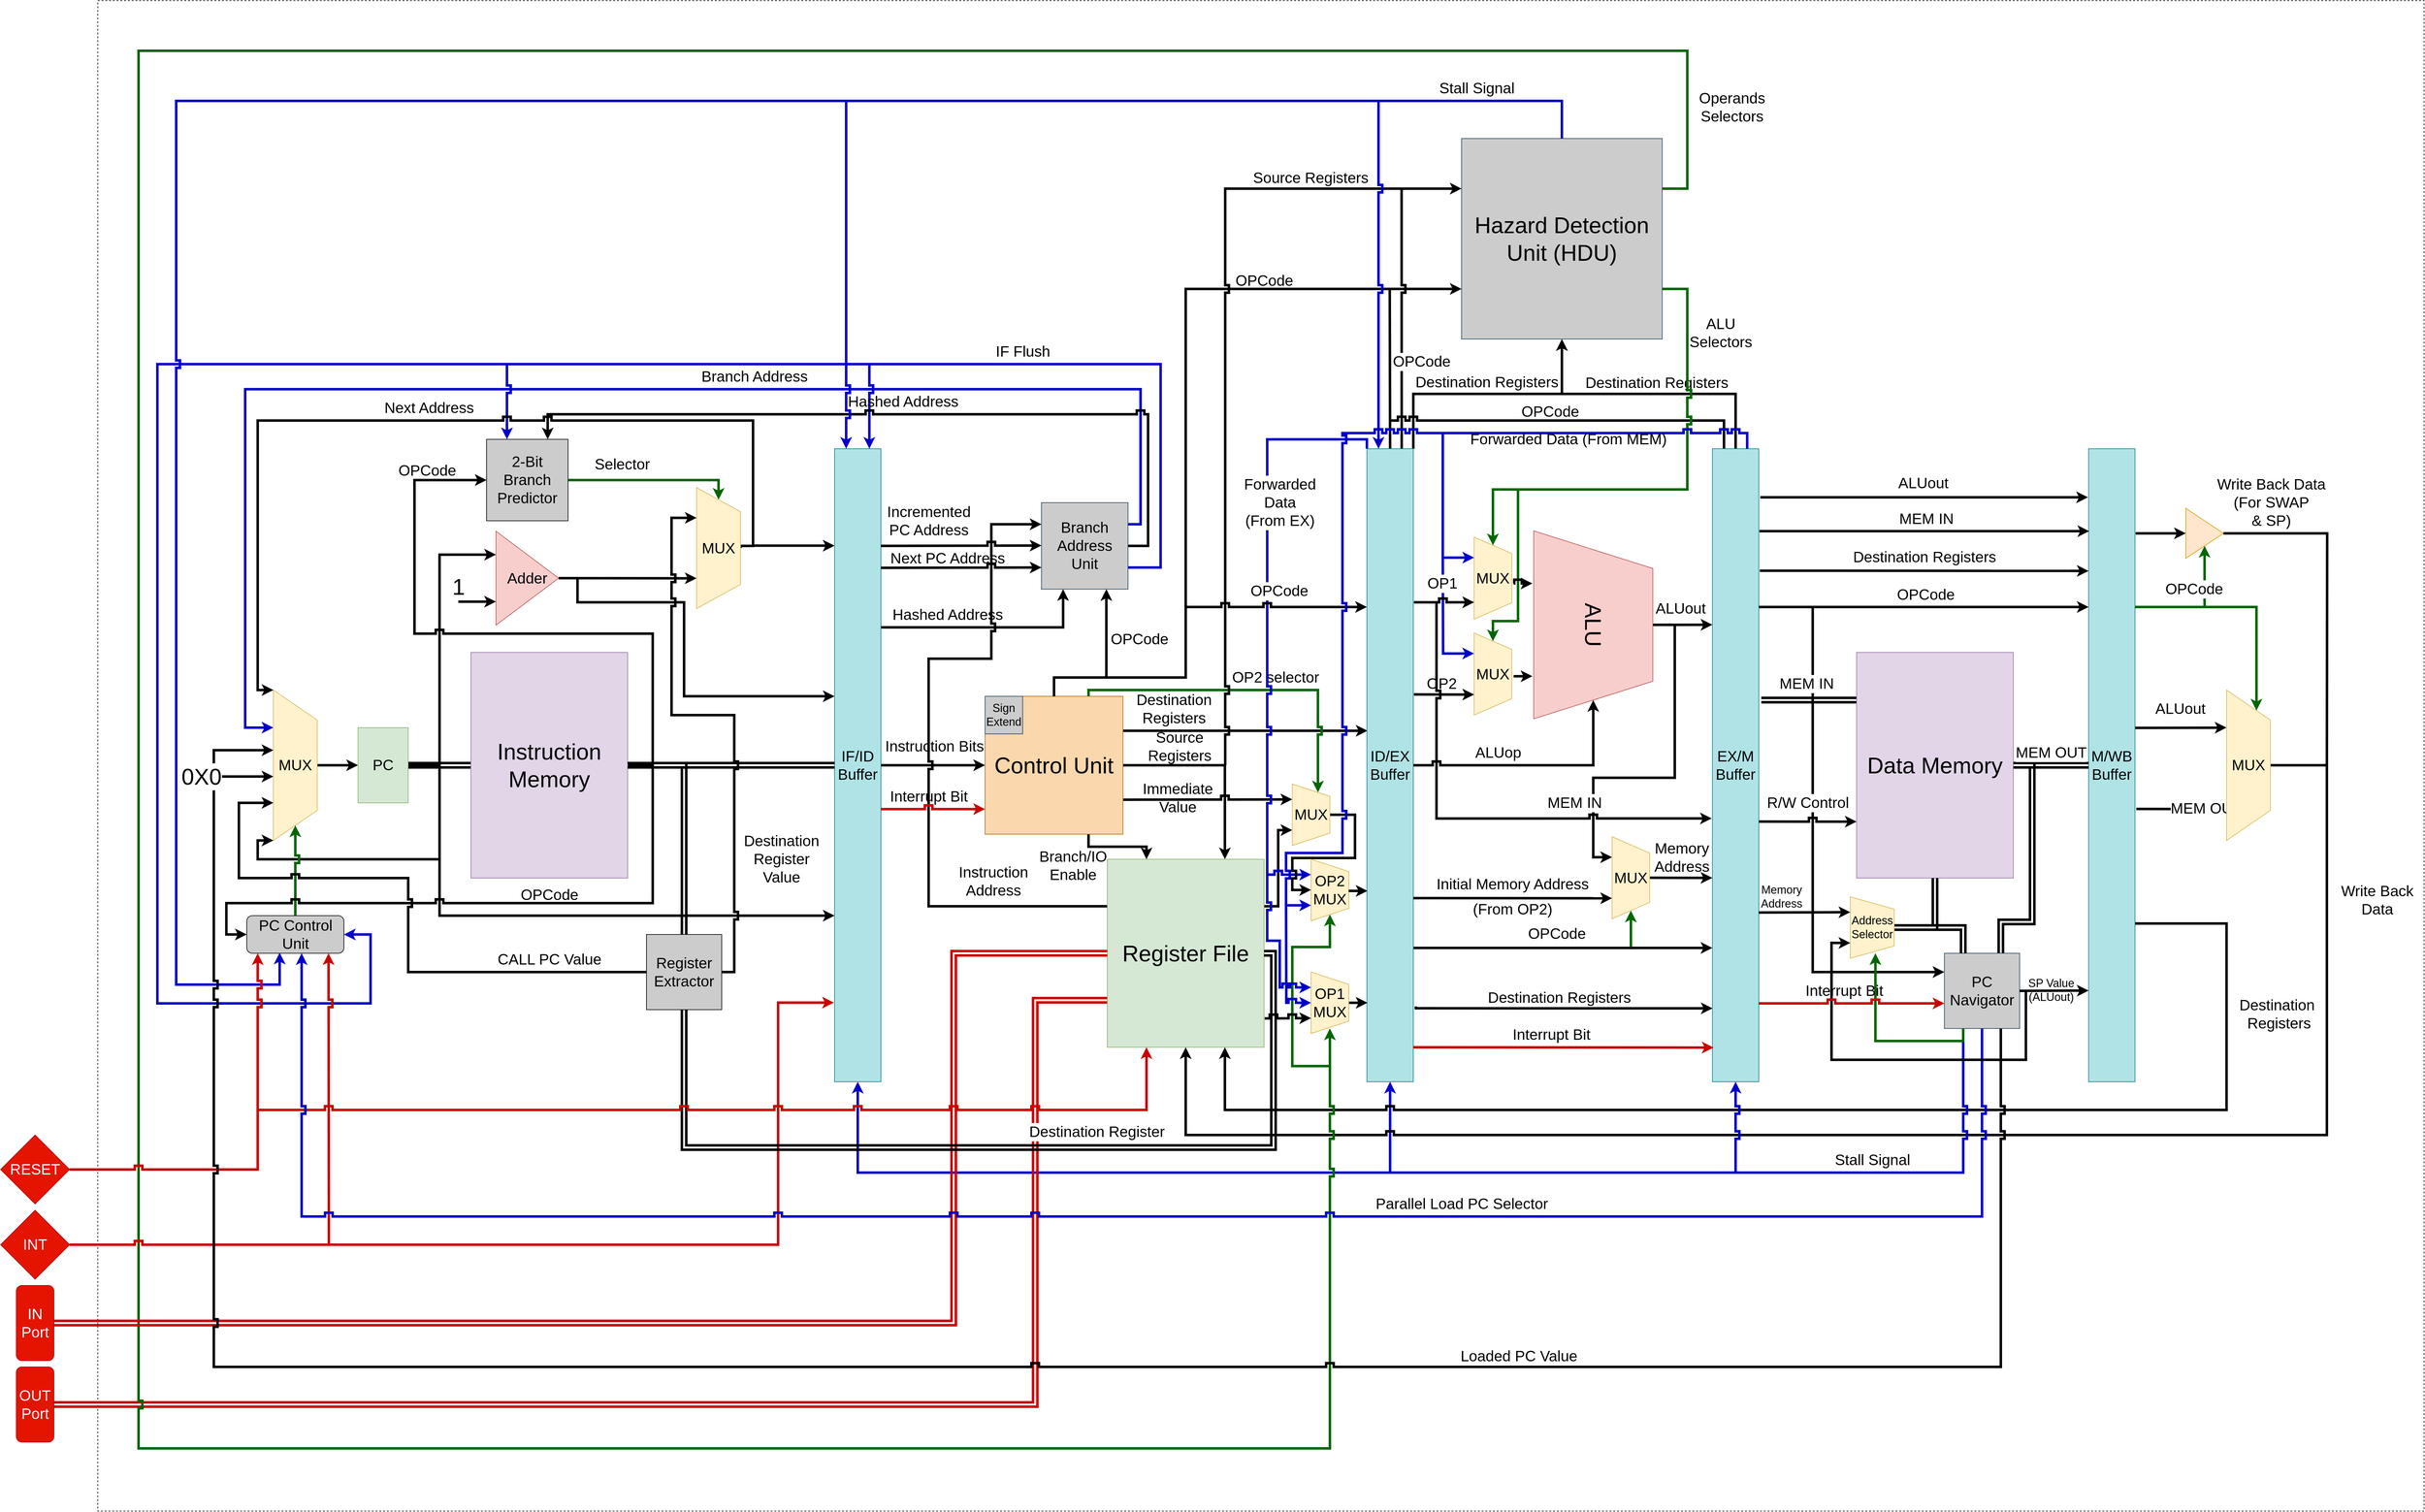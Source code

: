 <mxfile version="13.1.2" type="device"><diagram id="KedJpONGcXn5j1Daxanv" name="Page-1"><mxGraphModel dx="6217" dy="3680" grid="1" gridSize="10" guides="1" tooltips="1" connect="1" arrows="1" fold="1" page="1" pageScale="1" pageWidth="850" pageHeight="1100" math="0" shadow="0"><root><mxCell id="0"/><mxCell id="1" parent="0"/><mxCell id="S-eSLeK_PafS_uBvx6Tn-1" value="" style="rounded=0;whiteSpace=wrap;html=1;dashed=1;glass=0;shadow=0;fillColor=none;rotatable=0;allowArrows=0;connectable=0;" parent="1" vertex="1"><mxGeometry x="-1275" y="-590" width="3710" height="2410" as="geometry"/></mxCell><mxCell id="kJqn88X__-beOHK24tAU-23" style="edgeStyle=elbowEdgeStyle;rounded=0;comic=0;jumpStyle=sharp;orthogonalLoop=1;jettySize=auto;html=1;exitX=1;exitY=0.25;exitDx=0;exitDy=0;shadow=0;labelBackgroundColor=#FFFFFF;startArrow=none;startFill=0;endArrow=classic;endFill=1;strokeColor=#000000;strokeWidth=4;entryX=0;entryY=0.25;entryDx=0;entryDy=0;" parent="1" source="0YQFUUWVZNCYyhDCYya--50" target="kJqn88X__-beOHK24tAU-21" edge="1"><mxGeometry relative="1" as="geometry"><Array as="points"><mxPoint x="1460" y="670"/></Array></mxGeometry></mxCell><mxCell id="0YQFUUWVZNCYyhDCYya--31" value="&lt;font style=&quot;font-size: 24px&quot;&gt;Instruction&amp;nbsp;Bits&lt;/font&gt;" style="edgeStyle=orthogonalEdgeStyle;rounded=0;orthogonalLoop=1;jettySize=auto;html=1;exitX=1;exitY=0.5;exitDx=0;exitDy=0;entryX=0;entryY=0.5;entryDx=0;entryDy=0;fillColor=none;strokeWidth=4;jumpStyle=sharp;" parent="1" source="0YQFUUWVZNCYyhDCYya--1" target="0YQFUUWVZNCYyhDCYya--27" edge="1"><mxGeometry x="0.036" y="30" relative="1" as="geometry"><mxPoint x="-1" as="offset"/></mxGeometry></mxCell><mxCell id="RYTy9E12UE8qNJneY_1u-34" value="&lt;font style=&quot;font-size: 24px&quot;&gt;Hashed Address&lt;/font&gt;" style="edgeStyle=orthogonalEdgeStyle;rounded=0;orthogonalLoop=1;jettySize=auto;html=1;exitX=1.014;exitY=0.281;exitDx=0;exitDy=0;entryX=0.25;entryY=1;entryDx=0;entryDy=0;strokeColor=#000000;strokeWidth=4;exitPerimeter=0;jumpStyle=sharp;" parent="1" source="0YQFUUWVZNCYyhDCYya--1" target="0YQFUUWVZNCYyhDCYya--40" edge="1"><mxGeometry x="-0.388" y="20" relative="1" as="geometry"><Array as="points"><mxPoint x="-26" y="409"/><mxPoint x="-26" y="410"/><mxPoint x="265" y="410"/></Array><mxPoint as="offset"/></mxGeometry></mxCell><mxCell id="kJqn88X__-beOHK24tAU-33" style="edgeStyle=elbowEdgeStyle;rounded=0;comic=0;jumpStyle=sharp;orthogonalLoop=1;jettySize=auto;html=1;exitX=0.5;exitY=1;exitDx=0;exitDy=0;shadow=0;labelBackgroundColor=#FFFFFF;startArrow=classic;startFill=1;endArrow=none;endFill=0;strokeColor=#0000CC;strokeWidth=4;" parent="1" source="0YQFUUWVZNCYyhDCYya--1" edge="1"><mxGeometry relative="1" as="geometry"><mxPoint x="800" y="1280" as="targetPoint"/><Array as="points"><mxPoint x="-63" y="1230"/></Array></mxGeometry></mxCell><mxCell id="0YQFUUWVZNCYyhDCYya--1" value="&lt;font style=&quot;font-size: 24px&quot;&gt;IF/ID Buffer&lt;/font&gt;" style="rounded=0;whiteSpace=wrap;html=1;fillColor=#b0e3e6;strokeColor=#0e8088;" parent="1" vertex="1"><mxGeometry x="-100" y="125" width="74" height="1010" as="geometry"/></mxCell><mxCell id="RYTy9E12UE8qNJneY_1u-40" style="edgeStyle=orthogonalEdgeStyle;rounded=0;orthogonalLoop=1;jettySize=auto;html=1;exitX=1;exitY=0.5;exitDx=0;exitDy=0;entryX=0.75;entryY=1;entryDx=0;entryDy=0;labelBackgroundColor=none;strokeColor=#000000;strokeWidth=4;fontColor=#000000;jumpStyle=sharp;" parent="1" source="0YQFUUWVZNCYyhDCYya--4" target="0YQFUUWVZNCYyhDCYya--134" edge="1"><mxGeometry relative="1" as="geometry"/></mxCell><mxCell id="RYTy9E12UE8qNJneY_1u-57" style="edgeStyle=orthogonalEdgeStyle;rounded=0;orthogonalLoop=1;jettySize=auto;html=1;exitX=1;exitY=0.5;exitDx=0;exitDy=0;labelBackgroundColor=none;startArrow=none;startFill=0;strokeColor=#000000;strokeWidth=4;fontColor=#000000;entryX=0;entryY=0.391;entryDx=0;entryDy=0;entryPerimeter=0;jumpStyle=sharp;" parent="1" source="0YQFUUWVZNCYyhDCYya--4" target="0YQFUUWVZNCYyhDCYya--1" edge="1"><mxGeometry relative="1" as="geometry"><mxPoint x="-110" y="540" as="targetPoint"/><Array as="points"><mxPoint x="-510" y="332"/><mxPoint x="-510" y="370"/><mxPoint x="-340" y="370"/><mxPoint x="-340" y="520"/></Array></mxGeometry></mxCell><mxCell id="0YQFUUWVZNCYyhDCYya--4" value="&lt;div&gt;&lt;span style=&quot;font-size: 24px&quot;&gt;Adder&lt;/span&gt;&lt;/div&gt;" style="triangle;whiteSpace=wrap;html=1;align=center;fillColor=#f8cecc;strokeColor=#b85450;" parent="1" vertex="1"><mxGeometry x="-640" y="256.5" width="100" height="150" as="geometry"/></mxCell><mxCell id="0YQFUUWVZNCYyhDCYya--5" value="" style="endArrow=classic;html=1;strokeWidth=4;entryX=0;entryY=0.75;entryDx=0;entryDy=0;jumpStyle=sharp;" parent="1" target="0YQFUUWVZNCYyhDCYya--4" edge="1"><mxGeometry width="50" height="50" relative="1" as="geometry"><mxPoint x="-700" y="369" as="sourcePoint"/><mxPoint x="-640" y="380" as="targetPoint"/></mxGeometry></mxCell><mxCell id="0YQFUUWVZNCYyhDCYya--6" value="&lt;font style=&quot;font-size: 36px&quot;&gt;1&lt;/font&gt;" style="text;html=1;align=center;verticalAlign=middle;resizable=0;points=[];autosize=1;" parent="1" vertex="1"><mxGeometry x="-720" y="330" width="40" height="30" as="geometry"/></mxCell><mxCell id="0YQFUUWVZNCYyhDCYya--10" style="edgeStyle=orthogonalEdgeStyle;rounded=0;orthogonalLoop=1;jettySize=auto;html=1;exitX=0.5;exitY=0;exitDx=0;exitDy=0;entryX=0;entryY=0.5;entryDx=0;entryDy=0;strokeWidth=4;jumpStyle=sharp;" parent="1" source="0YQFUUWVZNCYyhDCYya--7" target="0YQFUUWVZNCYyhDCYya--9" edge="1"><mxGeometry relative="1" as="geometry"/></mxCell><mxCell id="0YQFUUWVZNCYyhDCYya--7" value="&lt;font style=&quot;font-size: 24px&quot;&gt;MUX&lt;/font&gt;" style="shape=trapezoid;perimeter=trapezoidPerimeter;whiteSpace=wrap;html=1;direction=south;fillColor=#fff2cc;strokeColor=#d6b656;" parent="1" vertex="1"><mxGeometry x="-995" y="510" width="70" height="240" as="geometry"/></mxCell><mxCell id="0YQFUUWVZNCYyhDCYya--13" style="edgeStyle=orthogonalEdgeStyle;rounded=0;orthogonalLoop=1;jettySize=auto;html=1;exitX=1;exitY=0.5;exitDx=0;exitDy=0;entryX=0;entryY=0.5;entryDx=0;entryDy=0;strokeWidth=4;shape=link;" parent="1" source="0YQFUUWVZNCYyhDCYya--9" target="0YQFUUWVZNCYyhDCYya--72" edge="1"><mxGeometry relative="1" as="geometry"><mxPoint x="-510" y="630" as="targetPoint"/></mxGeometry></mxCell><mxCell id="0YQFUUWVZNCYyhDCYya--14" style="edgeStyle=orthogonalEdgeStyle;rounded=0;orthogonalLoop=1;jettySize=auto;html=1;exitX=1;exitY=0.5;exitDx=0;exitDy=0;entryX=0;entryY=0.25;entryDx=0;entryDy=0;strokeWidth=4;jumpStyle=sharp;" parent="1" source="0YQFUUWVZNCYyhDCYya--9" target="0YQFUUWVZNCYyhDCYya--4" edge="1"><mxGeometry relative="1" as="geometry"><Array as="points"><mxPoint x="-730" y="630"/><mxPoint x="-730" y="294"/></Array></mxGeometry></mxCell><mxCell id="0YQFUUWVZNCYyhDCYya--16" style="edgeStyle=orthogonalEdgeStyle;rounded=0;orthogonalLoop=1;jettySize=auto;html=1;exitX=1;exitY=0.5;exitDx=0;exitDy=0;entryX=1;entryY=1;entryDx=0;entryDy=0;strokeWidth=4;jumpStyle=sharp;" parent="1" source="0YQFUUWVZNCYyhDCYya--9" target="0YQFUUWVZNCYyhDCYya--7" edge="1"><mxGeometry relative="1" as="geometry"><Array as="points"><mxPoint x="-730" y="630"/><mxPoint x="-730" y="780"/><mxPoint x="-1020" y="780"/><mxPoint x="-1020" y="750"/></Array></mxGeometry></mxCell><mxCell id="RYTy9E12UE8qNJneY_1u-59" style="edgeStyle=orthogonalEdgeStyle;rounded=0;orthogonalLoop=1;jettySize=auto;html=1;exitX=1;exitY=0.5;exitDx=0;exitDy=0;labelBackgroundColor=none;startArrow=none;startFill=0;strokeColor=#000000;strokeWidth=4;fontColor=#000000;jumpStyle=sharp;" parent="1" source="0YQFUUWVZNCYyhDCYya--9" edge="1"><mxGeometry relative="1" as="geometry"><mxPoint x="-100" y="870" as="targetPoint"/><Array as="points"><mxPoint x="-730" y="630"/><mxPoint x="-730" y="870"/></Array></mxGeometry></mxCell><mxCell id="0YQFUUWVZNCYyhDCYya--9" value="&lt;font style=&quot;font-size: 24px&quot;&gt;PC&lt;/font&gt;" style="rounded=0;whiteSpace=wrap;html=1;fillColor=#d5e8d4;strokeColor=#82b366;" parent="1" vertex="1"><mxGeometry x="-860" y="570" width="80" height="120" as="geometry"/></mxCell><mxCell id="0YQFUUWVZNCYyhDCYya--24" style="edgeStyle=orthogonalEdgeStyle;rounded=0;orthogonalLoop=1;jettySize=auto;html=1;exitX=0.5;exitY=0;exitDx=0;exitDy=0;strokeColor=#006600;strokeWidth=4;jumpStyle=sharp;" parent="1" source="Jddamt1wFykCBX8s2aVY-31" target="0YQFUUWVZNCYyhDCYya--7" edge="1"><mxGeometry relative="1" as="geometry"><mxPoint x="-960" y="870" as="sourcePoint"/></mxGeometry></mxCell><mxCell id="0YQFUUWVZNCYyhDCYya--36" style="edgeStyle=orthogonalEdgeStyle;rounded=0;orthogonalLoop=1;jettySize=auto;html=1;exitX=1;exitY=0.25;exitDx=0;exitDy=0;fillColor=none;strokeWidth=4;jumpStyle=sharp;" parent="1" source="0YQFUUWVZNCYyhDCYya--27" edge="1"><mxGeometry relative="1" as="geometry"><mxPoint x="750" y="575" as="targetPoint"/><Array as="points"><mxPoint x="710" y="575"/><mxPoint x="710" y="575"/></Array></mxGeometry></mxCell><mxCell id="0YQFUUWVZNCYyhDCYya--38" value="&lt;span style=&quot;font-size: 24px&quot;&gt;Destination &lt;br&gt;Registers&lt;/span&gt;" style="text;html=1;align=center;verticalAlign=middle;resizable=0;points=[];labelBackgroundColor=none;" parent="0YQFUUWVZNCYyhDCYya--36" vertex="1" connectable="0"><mxGeometry x="0.193" y="2" relative="1" as="geometry"><mxPoint x="-152" y="-33" as="offset"/></mxGeometry></mxCell><mxCell id="0YQFUUWVZNCYyhDCYya--45" style="edgeStyle=orthogonalEdgeStyle;rounded=0;orthogonalLoop=1;jettySize=auto;html=1;exitX=0.5;exitY=0;exitDx=0;exitDy=0;entryX=0.75;entryY=1;entryDx=0;entryDy=0;fillColor=none;strokeWidth=4;jumpStyle=sharp;" parent="1" source="0YQFUUWVZNCYyhDCYya--27" target="0YQFUUWVZNCYyhDCYya--40" edge="1"><mxGeometry relative="1" as="geometry"><Array as="points"><mxPoint x="250" y="490"/><mxPoint x="334" y="490"/></Array></mxGeometry></mxCell><mxCell id="0YQFUUWVZNCYyhDCYya--142" value="&lt;font style=&quot;font-size: 24px&quot;&gt;Instruction&lt;br&gt;Address&lt;/font&gt;" style="edgeStyle=orthogonalEdgeStyle;rounded=0;orthogonalLoop=1;jettySize=auto;html=1;exitX=0;exitY=0.25;exitDx=0;exitDy=0;entryX=0;entryY=0.25;entryDx=0;entryDy=0;strokeColor=#000000;strokeWidth=4;fillColor=none;jumpStyle=sharp;" parent="1" source="0YQFUUWVZNCYyhDCYya--30" target="0YQFUUWVZNCYyhDCYya--40" edge="1"><mxGeometry x="-0.736" y="57" relative="1" as="geometry"><Array as="points"><mxPoint x="50" y="855"/><mxPoint x="50" y="460"/><mxPoint x="150" y="460"/><mxPoint x="150" y="246"/></Array><mxPoint x="-40" y="-97" as="offset"/></mxGeometry></mxCell><mxCell id="Mf_YbZoXSTMdhLAGvgSt-5" value="&lt;span style=&quot;font-size: 24px&quot;&gt;Branch/IO&lt;br&gt;&lt;/span&gt;&lt;span style=&quot;font-size: 24px&quot;&gt;Enable&lt;/span&gt;" style="edgeStyle=orthogonalEdgeStyle;rounded=0;orthogonalLoop=1;jettySize=auto;html=1;exitX=0.75;exitY=1;exitDx=0;exitDy=0;entryX=0.25;entryY=0;entryDx=0;entryDy=0;strokeColor=#000000;strokeWidth=4;jumpStyle=sharp;" parent="1" source="0YQFUUWVZNCYyhDCYya--27" target="0YQFUUWVZNCYyhDCYya--30" edge="1"><mxGeometry x="-0.698" y="-39" relative="1" as="geometry"><Array as="points"><mxPoint x="305" y="760"/><mxPoint x="398" y="760"/></Array><mxPoint x="-25" y="-9" as="offset"/></mxGeometry></mxCell><mxCell id="Mf_YbZoXSTMdhLAGvgSt-6" value="&lt;span style=&quot;font-size: 24px&quot;&gt;Source &lt;br&gt;Registers&lt;/span&gt;" style="edgeStyle=orthogonalEdgeStyle;rounded=0;orthogonalLoop=1;jettySize=auto;html=1;exitX=1;exitY=0.5;exitDx=0;exitDy=0;entryX=0.75;entryY=0;entryDx=0;entryDy=0;strokeColor=#000000;strokeWidth=4;labelBackgroundColor=none;jumpStyle=sharp;" parent="1" source="0YQFUUWVZNCYyhDCYya--27" target="0YQFUUWVZNCYyhDCYya--30" edge="1"><mxGeometry x="-0.424" y="30" relative="1" as="geometry"><mxPoint as="offset"/></mxGeometry></mxCell><mxCell id="hSyQRf4ldzOtrAGz-HPv-5" style="edgeStyle=orthogonalEdgeStyle;rounded=0;orthogonalLoop=1;jettySize=auto;html=1;exitX=1;exitY=0.75;exitDx=0;exitDy=0;entryX=0.25;entryY=1;entryDx=0;entryDy=0;labelBackgroundColor=none;strokeWidth=4;jumpStyle=sharp;" parent="1" source="0YQFUUWVZNCYyhDCYya--27" target="hSyQRf4ldzOtrAGz-HPv-1" edge="1"><mxGeometry relative="1" as="geometry"/></mxCell><mxCell id="hSyQRf4ldzOtrAGz-HPv-8" value="&lt;font style=&quot;font-size: 24px&quot;&gt;Immediate &lt;br&gt;Value&lt;/font&gt;" style="text;html=1;align=center;verticalAlign=middle;resizable=0;points=[];" parent="hSyQRf4ldzOtrAGz-HPv-5" vertex="1" connectable="0"><mxGeometry x="0.001" y="47" relative="1" as="geometry"><mxPoint x="-48" y="44" as="offset"/></mxGeometry></mxCell><mxCell id="hSyQRf4ldzOtrAGz-HPv-9" style="edgeStyle=orthogonalEdgeStyle;rounded=0;orthogonalLoop=1;jettySize=auto;html=1;exitX=0.75;exitY=0;exitDx=0;exitDy=0;entryX=0;entryY=0.25;entryDx=0;entryDy=0;labelBackgroundColor=none;strokeWidth=4;strokeColor=#006600;jumpStyle=sharp;" parent="1" source="0YQFUUWVZNCYyhDCYya--27" target="hSyQRf4ldzOtrAGz-HPv-1" edge="1"><mxGeometry relative="1" as="geometry"><Array as="points"><mxPoint x="305" y="510"/><mxPoint x="671" y="510"/></Array></mxGeometry></mxCell><mxCell id="hSyQRf4ldzOtrAGz-HPv-10" value="&lt;font style=&quot;font-size: 24px&quot;&gt;OP2 selector&lt;/font&gt;" style="text;html=1;align=center;verticalAlign=middle;resizable=0;points=[];" parent="hSyQRf4ldzOtrAGz-HPv-9" vertex="1" connectable="0"><mxGeometry x="0.138" y="2" relative="1" as="geometry"><mxPoint x="1" y="-18" as="offset"/></mxGeometry></mxCell><mxCell id="kJqn88X__-beOHK24tAU-38" style="edgeStyle=orthogonalEdgeStyle;rounded=0;comic=0;jumpStyle=sharp;orthogonalLoop=1;jettySize=auto;html=1;exitX=0.5;exitY=0;exitDx=0;exitDy=0;entryX=0;entryY=0.75;entryDx=0;entryDy=0;shadow=0;labelBackgroundColor=#FFFFFF;startArrow=none;startFill=0;endArrow=classic;endFill=1;strokeColor=#000000;strokeWidth=4;" parent="1" source="0YQFUUWVZNCYyhDCYya--27" target="0YQFUUWVZNCYyhDCYya--73" edge="1"><mxGeometry relative="1" as="geometry"><Array as="points"><mxPoint x="250" y="490"/><mxPoint x="460" y="490"/><mxPoint x="460" y="-130"/></Array></mxGeometry></mxCell><mxCell id="kJqn88X__-beOHK24tAU-42" value="&lt;font style=&quot;font-size: 24px&quot;&gt;OPCode&lt;/font&gt;" style="text;html=1;align=center;verticalAlign=middle;resizable=0;points=[];" parent="kJqn88X__-beOHK24tAU-38" vertex="1" connectable="0"><mxGeometry x="0.468" y="-1" relative="1" as="geometry"><mxPoint x="30.71" y="-14" as="offset"/></mxGeometry></mxCell><mxCell id="kJqn88X__-beOHK24tAU-45" style="edgeStyle=orthogonalEdgeStyle;rounded=0;comic=0;jumpStyle=sharp;orthogonalLoop=1;jettySize=auto;html=1;entryX=0;entryY=0.25;entryDx=0;entryDy=0;shadow=0;labelBackgroundColor=#FFFFFF;startArrow=none;startFill=0;endArrow=classic;endFill=1;strokeColor=#000000;strokeWidth=4;" parent="1" target="0YQFUUWVZNCYyhDCYya--73" edge="1"><mxGeometry relative="1" as="geometry"><mxPoint x="523" y="630" as="sourcePoint"/><mxPoint x="903.0" y="-290" as="targetPoint"/><Array as="points"><mxPoint x="523" y="-290"/></Array></mxGeometry></mxCell><mxCell id="kJqn88X__-beOHK24tAU-47" value="&lt;font style=&quot;font-size: 24px&quot;&gt;Source Registers&lt;/font&gt;" style="text;html=1;align=center;verticalAlign=middle;resizable=0;points=[];" parent="kJqn88X__-beOHK24tAU-45" vertex="1" connectable="0"><mxGeometry x="0.411" y="-141" relative="1" as="geometry"><mxPoint x="-5" y="-22" as="offset"/></mxGeometry></mxCell><mxCell id="0YQFUUWVZNCYyhDCYya--27" value="&lt;font style=&quot;font-size: 36px&quot;&gt;Control Unit&lt;/font&gt;" style="whiteSpace=wrap;html=1;aspect=fixed;fillColor=#fad7ac;strokeColor=#b46504;" parent="1" vertex="1"><mxGeometry x="140" y="520" width="220" height="220" as="geometry"/></mxCell><mxCell id="0YQFUUWVZNCYyhDCYya--44" value="&lt;font style=&quot;font-size: 24px&quot;&gt;&lt;br&gt;&lt;/font&gt;" style="edgeStyle=orthogonalEdgeStyle;rounded=0;orthogonalLoop=1;jettySize=auto;html=1;exitX=1;exitY=0.25;exitDx=0;exitDy=0;fillColor=none;strokeWidth=4;entryX=0.75;entryY=1;entryDx=0;entryDy=0;labelBackgroundColor=none;jumpStyle=sharp;" parent="1" source="0YQFUUWVZNCYyhDCYya--30" target="hSyQRf4ldzOtrAGz-HPv-1" edge="1"><mxGeometry x="0.652" y="68" relative="1" as="geometry"><mxPoint x="750" y="854" as="targetPoint"/><mxPoint x="1" y="1" as="offset"/></mxGeometry></mxCell><mxCell id="i5M3Qgs1xNq90Zo2xKwt-6" style="edgeStyle=orthogonalEdgeStyle;rounded=0;orthogonalLoop=1;jettySize=auto;html=1;exitX=0;exitY=0.75;exitDx=0;exitDy=0;entryX=0.5;entryY=0;entryDx=0;entryDy=0;strokeColor=#CC0000;strokeWidth=4;shape=link;" parent="1" source="0YQFUUWVZNCYyhDCYya--30" target="i5M3Qgs1xNq90Zo2xKwt-3" edge="1"><mxGeometry relative="1" as="geometry"><Array as="points"><mxPoint x="220" y="1005"/><mxPoint x="220" y="1650"/></Array></mxGeometry></mxCell><mxCell id="0YQFUUWVZNCYyhDCYya--30" value="&lt;font style=&quot;font-size: 36px&quot;&gt;Register File&lt;/font&gt;" style="rounded=0;whiteSpace=wrap;html=1;fillColor=#d5e8d4;strokeColor=#82b366;" parent="1" vertex="1"><mxGeometry x="335" y="780" width="250" height="300" as="geometry"/></mxCell><mxCell id="0YQFUUWVZNCYyhDCYya--54" style="edgeStyle=orthogonalEdgeStyle;rounded=0;orthogonalLoop=1;jettySize=auto;html=1;exitX=1;exitY=0.75;exitDx=0;exitDy=0;entryX=0;entryY=0.75;entryDx=0;entryDy=0;fillColor=none;strokeWidth=4;jumpStyle=sharp;" parent="1" edge="1"><mxGeometry relative="1" as="geometry"><mxPoint x="823" y="921.5" as="sourcePoint"/><mxPoint x="1300" y="921.5" as="targetPoint"/></mxGeometry></mxCell><mxCell id="0YQFUUWVZNCYyhDCYya--55" value="&lt;font style=&quot;font-size: 24px&quot;&gt;OPCode&amp;nbsp;&lt;/font&gt;" style="text;html=1;align=center;verticalAlign=middle;resizable=0;points=[];labelBackgroundColor=#ffffff;" parent="0YQFUUWVZNCYyhDCYya--54" vertex="1" connectable="0"><mxGeometry x="-0.177" y="-9" relative="1" as="geometry"><mxPoint x="35" y="-31.5" as="offset"/></mxGeometry></mxCell><mxCell id="Mf_YbZoXSTMdhLAGvgSt-16" style="edgeStyle=orthogonalEdgeStyle;rounded=0;orthogonalLoop=1;jettySize=auto;html=1;exitX=1.054;exitY=0.881;exitDx=0;exitDy=0;entryX=0.005;entryY=0.884;entryDx=0;entryDy=0;strokeColor=#000000;strokeWidth=4;exitPerimeter=0;entryPerimeter=0;jumpStyle=sharp;" parent="1" source="0YQFUUWVZNCYyhDCYya--37" target="0YQFUUWVZNCYyhDCYya--50" edge="1"><mxGeometry relative="1" as="geometry"><Array as="points"><mxPoint x="827" y="1018"/></Array></mxGeometry></mxCell><mxCell id="kJqn88X__-beOHK24tAU-32" style="edgeStyle=elbowEdgeStyle;rounded=0;comic=0;jumpStyle=sharp;orthogonalLoop=1;jettySize=auto;html=1;exitX=0.5;exitY=1;exitDx=0;exitDy=0;shadow=0;labelBackgroundColor=#FFFFFF;startArrow=classic;startFill=1;endArrow=none;endFill=0;strokeColor=#0000CC;strokeWidth=4;" parent="1" source="0YQFUUWVZNCYyhDCYya--37" edge="1"><mxGeometry relative="1" as="geometry"><mxPoint x="1340" y="1280" as="targetPoint"/><Array as="points"><mxPoint x="786" y="1260"/></Array></mxGeometry></mxCell><mxCell id="kJqn88X__-beOHK24tAU-39" style="edgeStyle=orthogonalEdgeStyle;rounded=0;comic=0;jumpStyle=sharp;orthogonalLoop=1;jettySize=auto;html=1;exitX=0.5;exitY=0;exitDx=0;exitDy=0;shadow=0;labelBackgroundColor=#FFFFFF;startArrow=none;startFill=0;endArrow=none;endFill=0;strokeColor=#000000;strokeWidth=4;" parent="1" source="0YQFUUWVZNCYyhDCYya--37" edge="1"><mxGeometry relative="1" as="geometry"><mxPoint x="785.429" y="-130" as="targetPoint"/></mxGeometry></mxCell><mxCell id="kJqn88X__-beOHK24tAU-46" style="edgeStyle=orthogonalEdgeStyle;rounded=0;comic=0;jumpStyle=sharp;orthogonalLoop=1;jettySize=auto;html=1;exitX=0.75;exitY=0;exitDx=0;exitDy=0;shadow=0;labelBackgroundColor=#FFFFFF;startArrow=none;startFill=0;endArrow=none;endFill=0;strokeColor=#000000;strokeWidth=4;" parent="1" source="0YQFUUWVZNCYyhDCYya--37" edge="1"><mxGeometry relative="1" as="geometry"><mxPoint x="804.333" y="-290" as="targetPoint"/></mxGeometry></mxCell><mxCell id="kJqn88X__-beOHK24tAU-49" style="edgeStyle=orthogonalEdgeStyle;rounded=0;comic=0;jumpStyle=sharp;orthogonalLoop=1;jettySize=auto;html=1;exitX=1;exitY=0;exitDx=0;exitDy=0;entryX=0.5;entryY=1;entryDx=0;entryDy=0;shadow=0;labelBackgroundColor=#FFFFFF;startArrow=none;startFill=0;endArrow=classic;endFill=1;strokeColor=#000000;strokeWidth=4;" parent="1" source="0YQFUUWVZNCYyhDCYya--37" target="0YQFUUWVZNCYyhDCYya--73" edge="1"><mxGeometry relative="1" as="geometry"/></mxCell><mxCell id="kJqn88X__-beOHK24tAU-63" style="edgeStyle=orthogonalEdgeStyle;rounded=0;comic=0;jumpStyle=sharp;orthogonalLoop=1;jettySize=auto;html=1;exitX=0;exitY=0;exitDx=0;exitDy=0;entryX=0.25;entryY=1;entryDx=0;entryDy=0;shadow=0;labelBackgroundColor=#FFFFFF;startArrow=none;startFill=0;endArrow=classic;endFill=1;strokeColor=#0000CC;strokeWidth=4;" parent="1" source="0YQFUUWVZNCYyhDCYya--37" target="kJqn88X__-beOHK24tAU-59" edge="1"><mxGeometry relative="1" as="geometry"><Array as="points"><mxPoint x="749" y="110"/><mxPoint x="590" y="110"/><mxPoint x="590" y="805"/></Array></mxGeometry></mxCell><mxCell id="kJqn88X__-beOHK24tAU-73" value="&lt;font style=&quot;font-size: 24px&quot;&gt;Forwarded&lt;br&gt;Data&lt;br&gt;(From EX)&lt;/font&gt;" style="text;html=1;align=center;verticalAlign=middle;resizable=0;points=[];labelBackgroundColor=#ffffff;" parent="kJqn88X__-beOHK24tAU-63" vertex="1" connectable="0"><mxGeometry x="-0.401" y="1" relative="1" as="geometry"><mxPoint x="19" y="-6.24" as="offset"/></mxGeometry></mxCell><mxCell id="0YQFUUWVZNCYyhDCYya--37" value="&lt;font style=&quot;font-size: 24px&quot;&gt;ID/EX Buffer&lt;/font&gt;" style="rounded=0;whiteSpace=wrap;html=1;fillColor=#b0e3e6;strokeColor=#0e8088;" parent="1" vertex="1"><mxGeometry x="749" y="125" width="74" height="1010" as="geometry"/></mxCell><mxCell id="0YQFUUWVZNCYyhDCYya--42" style="edgeStyle=orthogonalEdgeStyle;rounded=0;orthogonalLoop=1;jettySize=auto;html=1;exitX=1;exitY=0.25;exitDx=0;exitDy=0;entryX=0.25;entryY=1;entryDx=0;entryDy=0;fillColor=none;strokeWidth=4;strokeColor=#0000CC;jumpStyle=sharp;" parent="1" source="0YQFUUWVZNCYyhDCYya--40" target="0YQFUUWVZNCYyhDCYya--7" edge="1"><mxGeometry relative="1" as="geometry"><Array as="points"><mxPoint x="388" y="246"/><mxPoint x="388" y="30"/><mxPoint x="-1040" y="30"/><mxPoint x="-1040" y="570"/></Array></mxGeometry></mxCell><mxCell id="0YQFUUWVZNCYyhDCYya--43" value="&lt;font style=&quot;font-size: 24px&quot;&gt;Branch Address&lt;/font&gt;" style="text;html=1;align=center;verticalAlign=middle;resizable=0;points=[];labelBackgroundColor=#ffffff;" parent="0YQFUUWVZNCYyhDCYya--42" vertex="1" connectable="0"><mxGeometry x="-0.518" y="10" relative="1" as="geometry"><mxPoint x="-309.29" y="-30" as="offset"/></mxGeometry></mxCell><mxCell id="0YQFUUWVZNCYyhDCYya--140" value="&lt;font style=&quot;font-size: 24px&quot;&gt;IF Flush&lt;/font&gt;" style="edgeStyle=orthogonalEdgeStyle;rounded=0;orthogonalLoop=1;jettySize=auto;html=1;exitX=1;exitY=0.75;exitDx=0;exitDy=0;entryX=0.75;entryY=0;entryDx=0;entryDy=0;strokeColor=#0000CC;strokeWidth=4;fillColor=none;jumpStyle=sharp;" parent="1" source="0YQFUUWVZNCYyhDCYya--40" target="0YQFUUWVZNCYyhDCYya--1" edge="1"><mxGeometry x="0.222" y="-20" relative="1" as="geometry"><Array as="points"><mxPoint x="420" y="315"/><mxPoint x="420" y="-10"/><mxPoint x="-44" y="-10"/></Array><mxPoint as="offset"/></mxGeometry></mxCell><mxCell id="Mf_YbZoXSTMdhLAGvgSt-1" style="edgeStyle=orthogonalEdgeStyle;rounded=0;orthogonalLoop=1;jettySize=auto;html=1;exitX=1;exitY=0.75;exitDx=0;exitDy=0;entryX=1;entryY=0.5;entryDx=0;entryDy=0;strokeWidth=4;strokeColor=#0000CC;jumpStyle=sharp;" parent="1" source="0YQFUUWVZNCYyhDCYya--40" target="Jddamt1wFykCBX8s2aVY-31" edge="1"><mxGeometry relative="1" as="geometry"><Array as="points"><mxPoint x="420" y="315"/><mxPoint x="420" y="-10"/><mxPoint x="-1180" y="-10"/><mxPoint x="-1180" y="1010"/><mxPoint x="-840" y="1010"/><mxPoint x="-840" y="900"/></Array><mxPoint x="-890.0" y="940" as="targetPoint"/></mxGeometry></mxCell><mxCell id="RYTy9E12UE8qNJneY_1u-36" value="&lt;font style=&quot;font-size: 24px&quot;&gt;Hashed Address&lt;/font&gt;" style="edgeStyle=orthogonalEdgeStyle;rounded=0;orthogonalLoop=1;jettySize=auto;html=1;exitX=1;exitY=0.5;exitDx=0;exitDy=0;entryX=0.75;entryY=0;entryDx=0;entryDy=0;labelBackgroundColor=none;strokeColor=#000000;strokeWidth=4;jumpStyle=sharp;" parent="1" source="0YQFUUWVZNCYyhDCYya--40" target="0YQFUUWVZNCYyhDCYya--132" edge="1"><mxGeometry x="0.021" y="-20" relative="1" as="geometry"><Array as="points"><mxPoint x="400" y="280"/><mxPoint x="400" y="70"/><mxPoint x="-557" y="70"/></Array><mxPoint as="offset"/></mxGeometry></mxCell><mxCell id="RYTy9E12UE8qNJneY_1u-37" style="edgeStyle=orthogonalEdgeStyle;rounded=0;orthogonalLoop=1;jettySize=auto;html=1;exitX=1;exitY=0.75;exitDx=0;exitDy=0;entryX=0.25;entryY=0;entryDx=0;entryDy=0;labelBackgroundColor=none;strokeColor=#0000CC;strokeWidth=4;fontColor=#0000CC;jumpStyle=sharp;" parent="1" source="0YQFUUWVZNCYyhDCYya--40" target="0YQFUUWVZNCYyhDCYya--132" edge="1"><mxGeometry relative="1" as="geometry"><Array as="points"><mxPoint x="420" y="315"/><mxPoint x="420" y="-10"/><mxPoint x="-622" y="-10"/></Array></mxGeometry></mxCell><mxCell id="0YQFUUWVZNCYyhDCYya--40" value="&lt;font style=&quot;font-size: 24px&quot;&gt;Branch Address Unit&lt;/font&gt;" style="whiteSpace=wrap;html=1;aspect=fixed;fillColor=#CCCCCC;strokeColor=#23445d;" parent="1" vertex="1"><mxGeometry x="230" y="211" width="138" height="138" as="geometry"/></mxCell><mxCell id="0YQFUUWVZNCYyhDCYya--64" value="&lt;font style=&quot;font-size: 24px&quot;&gt;ALUout&lt;/font&gt;" style="edgeStyle=orthogonalEdgeStyle;rounded=0;orthogonalLoop=1;jettySize=auto;html=1;exitX=0.5;exitY=0;exitDx=0;exitDy=0;fillColor=none;entryX=0;entryY=0.278;entryDx=0;entryDy=0;entryPerimeter=0;strokeWidth=4;jumpStyle=sharp;" parent="1" source="0YQFUUWVZNCYyhDCYya--47" target="0YQFUUWVZNCYyhDCYya--50" edge="1"><mxGeometry x="0.002" y="26" relative="1" as="geometry"><mxPoint x="1290" y="406" as="targetPoint"/><mxPoint x="-3" as="offset"/></mxGeometry></mxCell><mxCell id="Jddamt1wFykCBX8s2aVY-8" style="edgeStyle=orthogonalEdgeStyle;rounded=0;orthogonalLoop=1;jettySize=auto;html=1;exitX=0.5;exitY=0;exitDx=0;exitDy=0;entryX=0.25;entryY=1;entryDx=0;entryDy=0;strokeWidth=4;jumpStyle=sharp;" parent="1" source="0YQFUUWVZNCYyhDCYya--47" target="Jddamt1wFykCBX8s2aVY-6" edge="1"><mxGeometry relative="1" as="geometry"><Array as="points"><mxPoint x="1240" y="406"/><mxPoint x="1240" y="650"/><mxPoint x="1110" y="650"/><mxPoint x="1110" y="777"/></Array></mxGeometry></mxCell><mxCell id="0YQFUUWVZNCYyhDCYya--47" value="&lt;font style=&quot;font-size: 36px&quot;&gt;ALU&lt;/font&gt;" style="shape=trapezoid;perimeter=trapezoidPerimeter;whiteSpace=wrap;html=1;rotation=90;fillColor=#f8cecc;strokeColor=#b85450;" parent="1" vertex="1"><mxGeometry x="960" y="311" width="300" height="190" as="geometry"/></mxCell><mxCell id="0YQFUUWVZNCYyhDCYya--59" style="edgeStyle=orthogonalEdgeStyle;rounded=0;orthogonalLoop=1;jettySize=auto;html=1;exitX=1;exitY=0.25;exitDx=0;exitDy=0;entryX=0;entryY=0.25;entryDx=0;entryDy=0;fillColor=none;strokeWidth=4;jumpStyle=sharp;" parent="1" source="0YQFUUWVZNCYyhDCYya--50" target="0YQFUUWVZNCYyhDCYya--56" edge="1"><mxGeometry relative="1" as="geometry"/></mxCell><mxCell id="0YQFUUWVZNCYyhDCYya--65" value="&lt;font style=&quot;font-size: 24px&quot;&gt;OPCode&lt;/font&gt;" style="text;html=1;align=center;verticalAlign=middle;resizable=0;points=[];labelBackgroundColor=#ffffff;" parent="0YQFUUWVZNCYyhDCYya--59" vertex="1" connectable="0"><mxGeometry x="-0.399" y="-2" relative="1" as="geometry"><mxPoint x="108" y="-21.5" as="offset"/></mxGeometry></mxCell><mxCell id="0YQFUUWVZNCYyhDCYya--60" value="&lt;font style=&quot;font-size: 24px&quot;&gt;MEM IN&lt;/font&gt;" style="edgeStyle=orthogonalEdgeStyle;rounded=0;orthogonalLoop=1;jettySize=auto;html=1;exitX=1.054;exitY=0.397;exitDx=0;exitDy=0;entryX=0;entryY=0.211;entryDx=0;entryDy=0;entryPerimeter=0;fillColor=none;exitPerimeter=0;strokeWidth=4;shape=link;" parent="1" edge="1"><mxGeometry x="-0.053" y="26" relative="1" as="geometry"><mxPoint x="1377.996" y="525.97" as="sourcePoint"/><mxPoint x="1530" y="525.96" as="targetPoint"/><mxPoint as="offset"/></mxGeometry></mxCell><mxCell id="0YQFUUWVZNCYyhDCYya--61" value="&lt;font style=&quot;font-size: 24px&quot;&gt;R/W Control&lt;/font&gt;" style="edgeStyle=orthogonalEdgeStyle;rounded=0;orthogonalLoop=1;jettySize=auto;html=1;exitX=1;exitY=0.589;exitDx=0;exitDy=0;entryX=0;entryY=0.75;entryDx=0;entryDy=0;fillColor=none;exitPerimeter=0;strokeWidth=4;jumpStyle=sharp;" parent="1" source="0YQFUUWVZNCYyhDCYya--50" target="0YQFUUWVZNCYyhDCYya--57" edge="1"><mxGeometry x="-0.001" y="30" relative="1" as="geometry"><mxPoint as="offset"/></mxGeometry></mxCell><mxCell id="kJqn88X__-beOHK24tAU-41" style="edgeStyle=orthogonalEdgeStyle;rounded=0;comic=0;jumpStyle=sharp;orthogonalLoop=1;jettySize=auto;html=1;exitX=0.25;exitY=0;exitDx=0;exitDy=0;shadow=0;labelBackgroundColor=#FFFFFF;startArrow=none;startFill=0;endArrow=none;endFill=0;strokeColor=#000000;strokeWidth=4;" parent="1" source="0YQFUUWVZNCYyhDCYya--50" edge="1"><mxGeometry relative="1" as="geometry"><mxPoint x="787" y="80" as="targetPoint"/><mxPoint x="1334" y="125.0" as="sourcePoint"/><Array as="points"><mxPoint x="1319" y="80"/></Array></mxGeometry></mxCell><mxCell id="kJqn88X__-beOHK24tAU-48" style="edgeStyle=orthogonalEdgeStyle;rounded=0;comic=0;jumpStyle=sharp;orthogonalLoop=1;jettySize=auto;html=1;exitX=0.5;exitY=0;exitDx=0;exitDy=0;entryX=0.5;entryY=1;entryDx=0;entryDy=0;shadow=0;labelBackgroundColor=#FFFFFF;startArrow=none;startFill=0;endArrow=classic;endFill=1;strokeColor=#000000;strokeWidth=4;" parent="1" source="0YQFUUWVZNCYyhDCYya--50" target="0YQFUUWVZNCYyhDCYya--73" edge="1"><mxGeometry relative="1" as="geometry"/></mxCell><mxCell id="kJqn88X__-beOHK24tAU-50" value="&lt;font style=&quot;font-size: 24px&quot;&gt;Destination Registers&lt;/font&gt;" style="text;html=1;align=center;verticalAlign=middle;resizable=0;points=[];" parent="kJqn88X__-beOHK24tAU-48" vertex="1" connectable="0"><mxGeometry x="-0.052" y="-2" relative="1" as="geometry"><mxPoint y="-15.5" as="offset"/></mxGeometry></mxCell><mxCell id="0YQFUUWVZNCYyhDCYya--50" value="&lt;font style=&quot;font-size: 24px&quot;&gt;EX/M&lt;br&gt;Buffer&lt;/font&gt;" style="rounded=0;whiteSpace=wrap;html=1;fillColor=#b0e3e6;strokeColor=#0e8088;" parent="1" vertex="1"><mxGeometry x="1300" y="125" width="74" height="1010" as="geometry"/></mxCell><mxCell id="0YQFUUWVZNCYyhDCYya--67" value="&lt;font style=&quot;font-size: 24px&quot;&gt;MEM OUT&lt;/font&gt;" style="edgeStyle=orthogonalEdgeStyle;rounded=0;orthogonalLoop=1;jettySize=auto;html=1;exitX=1.027;exitY=0.569;exitDx=0;exitDy=0;fillColor=none;exitPerimeter=0;strokeWidth=4;jumpStyle=sharp;" parent="1" source="0YQFUUWVZNCYyhDCYya--56" edge="1"><mxGeometry x="-0.018" y="40" relative="1" as="geometry"><mxPoint x="2120" y="700" as="targetPoint"/><mxPoint y="-1" as="offset"/></mxGeometry></mxCell><mxCell id="0YQFUUWVZNCYyhDCYya--68" value="&lt;font style=&quot;font-size: 24px&quot;&gt;ALUout&lt;/font&gt;" style="edgeStyle=orthogonalEdgeStyle;rounded=0;orthogonalLoop=1;jettySize=auto;html=1;fillColor=none;exitX=1;exitY=0.441;exitDx=0;exitDy=0;exitPerimeter=0;strokeWidth=4;jumpStyle=sharp;" parent="1" source="0YQFUUWVZNCYyhDCYya--56" edge="1"><mxGeometry x="0.003" y="30" relative="1" as="geometry"><mxPoint x="2120" y="570" as="targetPoint"/><mxPoint x="1980" y="570" as="sourcePoint"/><mxPoint x="-1" as="offset"/></mxGeometry></mxCell><mxCell id="0YQFUUWVZNCYyhDCYya--70" value="&lt;font style=&quot;font-size: 24px&quot;&gt;Destination&lt;br&gt;&amp;nbsp;Registers&lt;/font&gt;" style="edgeStyle=orthogonalEdgeStyle;rounded=0;orthogonalLoop=1;jettySize=auto;html=1;exitX=1;exitY=0.75;exitDx=0;exitDy=0;fillColor=none;entryX=0.75;entryY=1;entryDx=0;entryDy=0;strokeWidth=4;jumpStyle=sharp;shadow=0;comic=0;" parent="1" source="0YQFUUWVZNCYyhDCYya--56" target="0YQFUUWVZNCYyhDCYya--30" edge="1"><mxGeometry x="-0.728" y="80" relative="1" as="geometry"><mxPoint x="2290" y="882" as="targetPoint"/><Array as="points"><mxPoint x="2120" y="883"/><mxPoint x="2120" y="1180"/><mxPoint x="523" y="1180"/></Array><mxPoint y="-1" as="offset"/></mxGeometry></mxCell><mxCell id="kJqn88X__-beOHK24tAU-9" style="edgeStyle=orthogonalEdgeStyle;rounded=0;comic=0;jumpStyle=sharp;orthogonalLoop=1;jettySize=auto;html=1;exitX=1;exitY=0.25;exitDx=0;exitDy=0;entryX=0.5;entryY=1;entryDx=0;entryDy=0;shadow=0;startArrow=none;startFill=0;endArrow=classic;endFill=1;strokeWidth=4;strokeColor=#006600;" parent="1" source="0YQFUUWVZNCYyhDCYya--56" target="kJqn88X__-beOHK24tAU-4" edge="1"><mxGeometry relative="1" as="geometry"><Array as="points"><mxPoint x="2085" y="378"/></Array></mxGeometry></mxCell><mxCell id="0YQFUUWVZNCYyhDCYya--56" value="&lt;font style=&quot;font-size: 24px&quot;&gt;M/WB&lt;br&gt;Buffer&lt;/font&gt;" style="rounded=0;whiteSpace=wrap;html=1;fillColor=#b0e3e6;strokeColor=#0e8088;" parent="1" vertex="1"><mxGeometry x="1900" y="125" width="74" height="1010" as="geometry"/></mxCell><mxCell id="coWiTxrC2ibi-hNEH2BU-1" style="edgeStyle=orthogonalEdgeStyle;rounded=0;orthogonalLoop=1;jettySize=auto;html=1;exitX=1;exitY=0.5;exitDx=0;exitDy=0;entryX=0.75;entryY=0;entryDx=0;entryDy=0;shape=link;strokeWidth=4;" parent="1" source="0YQFUUWVZNCYyhDCYya--57" target="kJqn88X__-beOHK24tAU-21" edge="1"><mxGeometry relative="1" as="geometry"><Array as="points"><mxPoint x="1810" y="630"/><mxPoint x="1810" y="880"/><mxPoint x="1760" y="880"/></Array></mxGeometry></mxCell><mxCell id="0YQFUUWVZNCYyhDCYya--57" value="&lt;font style=&quot;font-size: 36px&quot;&gt;Data Memory&lt;/font&gt;" style="rounded=0;whiteSpace=wrap;html=1;fillColor=#e1d5e7;strokeColor=#9673a6;" parent="1" vertex="1"><mxGeometry x="1530" y="450" width="250" height="360" as="geometry"/></mxCell><mxCell id="0YQFUUWVZNCYyhDCYya--71" value="&lt;font style=&quot;font-size: 24px&quot;&gt;Write Back &lt;br&gt;Data&lt;/font&gt;" style="edgeStyle=orthogonalEdgeStyle;rounded=0;orthogonalLoop=1;jettySize=auto;html=1;exitX=0.5;exitY=0;exitDx=0;exitDy=0;fillColor=none;strokeWidth=4;entryX=0.5;entryY=1;entryDx=0;entryDy=0;jumpStyle=sharp;" parent="1" source="0YQFUUWVZNCYyhDCYya--66" target="0YQFUUWVZNCYyhDCYya--30" edge="1"><mxGeometry x="-0.77" y="80" relative="1" as="geometry"><mxPoint x="2310" y="880" as="targetPoint"/><Array as="points"><mxPoint x="2280" y="630"/><mxPoint x="2280" y="1220"/><mxPoint x="460" y="1220"/></Array><mxPoint y="1" as="offset"/></mxGeometry></mxCell><mxCell id="0YQFUUWVZNCYyhDCYya--66" value="&lt;font style=&quot;font-size: 24px&quot;&gt;MUX&lt;/font&gt;" style="shape=trapezoid;perimeter=trapezoidPerimeter;whiteSpace=wrap;html=1;direction=south;fillColor=#fff2cc;strokeColor=#d6b656;" parent="1" vertex="1"><mxGeometry x="2120" y="510" width="70" height="240" as="geometry"/></mxCell><mxCell id="RYTy9E12UE8qNJneY_1u-43" value="&lt;font style=&quot;font-size: 24px&quot;&gt;OPCode&lt;/font&gt;" style="edgeStyle=orthogonalEdgeStyle;rounded=0;orthogonalLoop=1;jettySize=auto;html=1;exitX=1;exitY=0.5;exitDx=0;exitDy=0;entryX=0;entryY=0.5;entryDx=0;entryDy=0;labelBackgroundColor=none;strokeColor=#000000;strokeWidth=4;fontColor=#000000;jumpStyle=sharp;" parent="1" source="0YQFUUWVZNCYyhDCYya--72" target="0YQFUUWVZNCYyhDCYya--132" edge="1"><mxGeometry x="0.807" y="15" relative="1" as="geometry"><Array as="points"><mxPoint x="-390" y="630"/><mxPoint x="-390" y="420"/><mxPoint x="-770" y="420"/><mxPoint x="-770" y="175"/></Array><mxPoint as="offset"/></mxGeometry></mxCell><mxCell id="RYTy9E12UE8qNJneY_1u-46" style="edgeStyle=orthogonalEdgeStyle;rounded=0;orthogonalLoop=1;jettySize=auto;html=1;exitX=1;exitY=0.5;exitDx=0;exitDy=0;labelBackgroundColor=none;strokeColor=#000000;strokeWidth=4;fontColor=#000000;shape=link;" parent="1" source="0YQFUUWVZNCYyhDCYya--72" target="RYTy9E12UE8qNJneY_1u-45" edge="1"><mxGeometry relative="1" as="geometry"/></mxCell><mxCell id="kJqn88X__-beOHK24tAU-16" style="edgeStyle=orthogonalEdgeStyle;rounded=0;comic=0;jumpStyle=sharp;orthogonalLoop=1;jettySize=auto;html=1;exitX=1;exitY=0.5;exitDx=0;exitDy=0;entryX=0;entryY=0.5;entryDx=0;entryDy=0;shadow=0;labelBackgroundColor=#FFFFFF;startArrow=none;startFill=0;endArrow=classic;endFill=1;strokeColor=#000000;strokeWidth=4;" parent="1" source="0YQFUUWVZNCYyhDCYya--72" target="Jddamt1wFykCBX8s2aVY-31" edge="1"><mxGeometry relative="1" as="geometry"><Array as="points"><mxPoint x="-390" y="630"/><mxPoint x="-390" y="850"/><mxPoint x="-1070" y="850"/><mxPoint x="-1070" y="900"/></Array></mxGeometry></mxCell><mxCell id="kJqn88X__-beOHK24tAU-17" value="&lt;font style=&quot;font-size: 24px&quot;&gt;OPCode&lt;/font&gt;" style="text;html=1;align=center;verticalAlign=middle;resizable=0;points=[];" parent="kJqn88X__-beOHK24tAU-16" vertex="1" connectable="0"><mxGeometry x="-0.267" y="-2" relative="1" as="geometry"><mxPoint x="-50.71" y="-11" as="offset"/></mxGeometry></mxCell><mxCell id="0YQFUUWVZNCYyhDCYya--72" value="&lt;font style=&quot;font-size: 36px&quot;&gt;Instruction Memory&lt;/font&gt;" style="rounded=0;whiteSpace=wrap;html=1;fillColor=#e1d5e7;strokeColor=#9673a6;" parent="1" vertex="1"><mxGeometry x="-680" y="450" width="250" height="360" as="geometry"/></mxCell><mxCell id="0YQFUUWVZNCYyhDCYya--119" value="&lt;font style=&quot;font-size: 24px&quot;&gt;Stall Signal&lt;/font&gt;" style="edgeStyle=orthogonalEdgeStyle;rounded=0;orthogonalLoop=1;jettySize=auto;html=1;exitX=0.5;exitY=0;exitDx=0;exitDy=0;entryX=0.339;entryY=0.983;entryDx=0;entryDy=0;strokeColor=#0000CC;strokeWidth=4;fillColor=none;jumpStyle=sharp;entryPerimeter=0;" parent="1" source="0YQFUUWVZNCYyhDCYya--73" target="Jddamt1wFykCBX8s2aVY-31" edge="1"><mxGeometry x="-0.9" y="-20" relative="1" as="geometry"><Array as="points"><mxPoint x="1060" y="-430"/><mxPoint x="-1150" y="-430"/><mxPoint x="-1150" y="980"/><mxPoint x="-985" y="980"/></Array><mxPoint x="-1" as="offset"/><mxPoint x="-960" y="1010" as="targetPoint"/></mxGeometry></mxCell><mxCell id="0YQFUUWVZNCYyhDCYya--128" style="edgeStyle=orthogonalEdgeStyle;rounded=0;orthogonalLoop=1;jettySize=auto;html=1;exitX=0.5;exitY=0;exitDx=0;exitDy=0;entryX=0.25;entryY=0;entryDx=0;entryDy=0;strokeColor=#0000CC;strokeWidth=4;fillColor=none;jumpStyle=sharp;" parent="1" source="0YQFUUWVZNCYyhDCYya--73" target="0YQFUUWVZNCYyhDCYya--37" edge="1"><mxGeometry relative="1" as="geometry"><Array as="points"><mxPoint x="1060" y="-430"/><mxPoint x="768" y="-430"/></Array></mxGeometry></mxCell><mxCell id="kJqn88X__-beOHK24tAU-55" style="edgeStyle=orthogonalEdgeStyle;rounded=0;comic=0;jumpStyle=sharp;orthogonalLoop=1;jettySize=auto;html=1;exitX=1;exitY=0.75;exitDx=0;exitDy=0;entryX=0;entryY=0.5;entryDx=0;entryDy=0;shadow=0;labelBackgroundColor=#FFFFFF;startArrow=none;startFill=0;endArrow=classic;endFill=1;strokeColor=#006600;strokeWidth=4;" parent="1" source="0YQFUUWVZNCYyhDCYya--73" target="0YQFUUWVZNCYyhDCYya--90" edge="1"><mxGeometry relative="1" as="geometry"><Array as="points"><mxPoint x="1260" y="-130"/><mxPoint x="1260" y="190"/><mxPoint x="950" y="190"/></Array></mxGeometry></mxCell><mxCell id="kJqn88X__-beOHK24tAU-57" value="&lt;font style=&quot;font-size: 24px&quot;&gt;ALU &lt;br&gt;Selectors&lt;/font&gt;" style="text;html=1;align=center;verticalAlign=middle;resizable=0;points=[];" parent="kJqn88X__-beOHK24tAU-55" vertex="1" connectable="0"><mxGeometry x="-0.708" y="5" relative="1" as="geometry"><mxPoint x="48" y="-0.83" as="offset"/></mxGeometry></mxCell><mxCell id="kJqn88X__-beOHK24tAU-74" style="edgeStyle=orthogonalEdgeStyle;rounded=0;comic=0;jumpStyle=sharp;orthogonalLoop=1;jettySize=auto;html=1;exitX=1;exitY=0.25;exitDx=0;exitDy=0;shadow=0;labelBackgroundColor=#FFFFFF;startArrow=none;startFill=0;endArrow=classic;endFill=1;strokeColor=#006600;strokeWidth=4;" parent="1" source="0YQFUUWVZNCYyhDCYya--73" edge="1"><mxGeometry relative="1" as="geometry"><mxPoint x="690" y="1050" as="targetPoint"/><Array as="points"><mxPoint x="1260" y="-290"/><mxPoint x="1260" y="-510"/><mxPoint x="-1210" y="-510"/><mxPoint x="-1210" y="1720"/><mxPoint x="690" y="1720"/></Array></mxGeometry></mxCell><mxCell id="kJqn88X__-beOHK24tAU-75" value="&lt;font style=&quot;font-size: 24px&quot;&gt;Operands &lt;br&gt;Selectors&lt;/font&gt;" style="text;html=1;align=center;verticalAlign=middle;resizable=0;points=[];" parent="kJqn88X__-beOHK24tAU-74" vertex="1" connectable="0"><mxGeometry x="-0.863" y="2" relative="1" as="geometry"><mxPoint x="327.06" y="87.94" as="offset"/></mxGeometry></mxCell><mxCell id="0YQFUUWVZNCYyhDCYya--73" value="&lt;font style=&quot;font-size: 36px&quot;&gt;Hazard Detection Unit (HDU)&lt;/font&gt;" style="whiteSpace=wrap;html=1;aspect=fixed;fillColor=#CCCCCC;strokeColor=#23445d;" parent="1" vertex="1"><mxGeometry x="900" y="-370" width="320" height="320" as="geometry"/></mxCell><mxCell id="0YQFUUWVZNCYyhDCYya--86" value="&lt;span style=&quot;font-size: 24px&quot;&gt;OPCode&lt;br&gt;&lt;/span&gt;" style="text;html=1;align=center;verticalAlign=middle;resizable=0;points=[];labelBackgroundColor=#ffffff;" parent="1" vertex="1" connectable="0"><mxGeometry x="335.003" y="484.5" as="geometry"><mxPoint x="51.14" y="-56" as="offset"/></mxGeometry></mxCell><mxCell id="0YQFUUWVZNCYyhDCYya--90" value="&lt;font style=&quot;font-size: 24px&quot;&gt;MUX&lt;/font&gt;" style="shape=trapezoid;perimeter=trapezoidPerimeter;whiteSpace=wrap;html=1;direction=south;fillColor=#fff2cc;strokeColor=#d6b656;" parent="1" vertex="1"><mxGeometry x="920" y="266" width="60" height="131" as="geometry"/></mxCell><mxCell id="kJqn88X__-beOHK24tAU-54" style="edgeStyle=orthogonalEdgeStyle;rounded=0;comic=0;jumpStyle=sharp;orthogonalLoop=1;jettySize=auto;html=1;exitX=0.25;exitY=1;exitDx=0;exitDy=0;shadow=0;labelBackgroundColor=#FFFFFF;startArrow=classic;startFill=1;endArrow=none;endFill=0;strokeColor=#0000CC;strokeWidth=4;" parent="1" source="0YQFUUWVZNCYyhDCYya--96" edge="1"><mxGeometry relative="1" as="geometry"><mxPoint x="870" y="300" as="targetPoint"/></mxGeometry></mxCell><mxCell id="kJqn88X__-beOHK24tAU-56" style="edgeStyle=orthogonalEdgeStyle;rounded=0;comic=0;jumpStyle=sharp;orthogonalLoop=1;jettySize=auto;html=1;exitX=0;exitY=0.5;exitDx=0;exitDy=0;shadow=0;labelBackgroundColor=#FFFFFF;startArrow=classic;startFill=1;endArrow=none;endFill=0;strokeColor=#006600;strokeWidth=4;" parent="1" source="0YQFUUWVZNCYyhDCYya--96" edge="1"><mxGeometry relative="1" as="geometry"><mxPoint x="990" y="190" as="targetPoint"/><Array as="points"><mxPoint x="950" y="400"/><mxPoint x="990" y="400"/></Array></mxGeometry></mxCell><mxCell id="0YQFUUWVZNCYyhDCYya--96" value="&lt;font style=&quot;font-size: 24px&quot;&gt;MUX&lt;/font&gt;" style="shape=trapezoid;perimeter=trapezoidPerimeter;whiteSpace=wrap;html=1;direction=south;fillColor=#fff2cc;strokeColor=#d6b656;" parent="1" vertex="1"><mxGeometry x="920" y="419" width="60" height="131" as="geometry"/></mxCell><mxCell id="0YQFUUWVZNCYyhDCYya--98" value="&lt;font style=&quot;font-size: 24px&quot;&gt;OP1&lt;/font&gt;" style="endArrow=classic;html=1;entryX=0.794;entryY=1;entryDx=0;entryDy=0;entryPerimeter=0;strokeWidth=4;jumpStyle=sharp;" parent="1" target="0YQFUUWVZNCYyhDCYya--90" edge="1"><mxGeometry x="-0.042" y="30" width="50" height="50" relative="1" as="geometry"><mxPoint x="824" y="370" as="sourcePoint"/><mxPoint x="870" y="365" as="targetPoint"/><mxPoint x="-1" as="offset"/></mxGeometry></mxCell><mxCell id="0YQFUUWVZNCYyhDCYya--99" value="&lt;font style=&quot;font-size: 24px&quot;&gt;OP2&lt;/font&gt;" style="endArrow=classic;html=1;entryX=0.75;entryY=1;entryDx=0;entryDy=0;strokeWidth=4;jumpStyle=sharp;" parent="1" target="0YQFUUWVZNCYyhDCYya--96" edge="1"><mxGeometry x="-0.074" y="17" width="50" height="50" relative="1" as="geometry"><mxPoint x="824" y="517" as="sourcePoint"/><mxPoint x="870" y="520" as="targetPoint"/><mxPoint x="-1" as="offset"/></mxGeometry></mxCell><mxCell id="0YQFUUWVZNCYyhDCYya--102" value="" style="endArrow=classic;html=1;strokeWidth=4;jumpStyle=sharp;" parent="1" edge="1"><mxGeometry width="50" height="50" relative="1" as="geometry"><mxPoint x="983" y="340" as="sourcePoint"/><mxPoint x="1013" y="340" as="targetPoint"/></mxGeometry></mxCell><mxCell id="0YQFUUWVZNCYyhDCYya--103" value="" style="endArrow=classic;html=1;strokeWidth=4;jumpStyle=sharp;" parent="1" edge="1"><mxGeometry width="50" height="50" relative="1" as="geometry"><mxPoint x="983" y="488" as="sourcePoint"/><mxPoint x="1013" y="488" as="targetPoint"/></mxGeometry></mxCell><mxCell id="0YQFUUWVZNCYyhDCYya--121" value="&lt;font style=&quot;font-size: 24px&quot;&gt;RESET&lt;/font&gt;" style="rhombus;whiteSpace=wrap;html=1;fillColor=#e51400;strokeColor=#B20000;fontColor=#ffffff;" parent="1" vertex="1"><mxGeometry x="-1430" y="1220" width="110" height="110" as="geometry"/></mxCell><mxCell id="Jddamt1wFykCBX8s2aVY-30" style="edgeStyle=orthogonalEdgeStyle;rounded=0;orthogonalLoop=1;jettySize=auto;html=1;exitX=1;exitY=0.5;exitDx=0;exitDy=0;labelBackgroundColor=none;endArrow=classic;endFill=1;strokeColor=#CC0000;strokeWidth=4;jumpStyle=sharp;" parent="1" source="0YQFUUWVZNCYyhDCYya--123" edge="1"><mxGeometry relative="1" as="geometry"><mxPoint x="-907" y="930" as="targetPoint"/></mxGeometry></mxCell><mxCell id="kJqn88X__-beOHK24tAU-20" style="edgeStyle=elbowEdgeStyle;rounded=0;comic=0;jumpStyle=sharp;orthogonalLoop=1;jettySize=auto;html=1;exitX=1;exitY=0.5;exitDx=0;exitDy=0;shadow=0;labelBackgroundColor=#FFFFFF;startArrow=none;startFill=0;endArrow=classic;endFill=1;strokeColor=#CC0000;strokeWidth=4;entryX=-0.014;entryY=0.875;entryDx=0;entryDy=0;entryPerimeter=0;" parent="1" source="0YQFUUWVZNCYyhDCYya--123" target="0YQFUUWVZNCYyhDCYya--1" edge="1"><mxGeometry relative="1" as="geometry"><mxPoint x="-105" y="1009" as="targetPoint"/><Array as="points"><mxPoint x="-190" y="1200"/></Array></mxGeometry></mxCell><mxCell id="0YQFUUWVZNCYyhDCYya--123" value="&lt;font style=&quot;font-size: 24px&quot;&gt;INT&lt;/font&gt;" style="rhombus;whiteSpace=wrap;html=1;fillColor=#e51400;strokeColor=#B20000;fontColor=#ffffff;" parent="1" vertex="1"><mxGeometry x="-1430" y="1340" width="110" height="110" as="geometry"/></mxCell><mxCell id="0YQFUUWVZNCYyhDCYya--139" value="&lt;font style=&quot;font-size: 24px&quot;&gt;Selector&lt;/font&gt;" style="edgeStyle=orthogonalEdgeStyle;rounded=0;orthogonalLoop=1;jettySize=auto;html=1;exitX=1;exitY=0.5;exitDx=0;exitDy=0;entryX=0;entryY=0.5;entryDx=0;entryDy=0;strokeColor=#006600;strokeWidth=4;fillColor=none;labelBackgroundColor=none;jumpStyle=sharp;" parent="1" source="0YQFUUWVZNCYyhDCYya--132" target="0YQFUUWVZNCYyhDCYya--134" edge="1"><mxGeometry x="-0.373" y="25" relative="1" as="geometry"><Array as="points"><mxPoint x="-285" y="175"/></Array><mxPoint x="1" as="offset"/></mxGeometry></mxCell><mxCell id="0YQFUUWVZNCYyhDCYya--132" value="&lt;font style=&quot;font-size: 24px&quot;&gt;2-Bit Branch Predictor&lt;/font&gt;" style="whiteSpace=wrap;html=1;aspect=fixed;fillColor=#CCCCCC;" parent="1" vertex="1"><mxGeometry x="-655" y="110" width="130" height="130" as="geometry"/></mxCell><mxCell id="i5M3Qgs1xNq90Zo2xKwt-5" style="edgeStyle=orthogonalEdgeStyle;rounded=0;orthogonalLoop=1;jettySize=auto;html=1;exitX=0.5;exitY=0;exitDx=0;exitDy=0;entryX=0;entryY=0.5;entryDx=0;entryDy=0;strokeWidth=4;strokeColor=#CC0000;shape=link;" parent="1" source="i5M3Qgs1xNq90Zo2xKwt-2" target="0YQFUUWVZNCYyhDCYya--30" edge="1"><mxGeometry relative="1" as="geometry"><Array as="points"><mxPoint x="90" y="1520"/><mxPoint x="90" y="930"/></Array></mxGeometry></mxCell><mxCell id="i5M3Qgs1xNq90Zo2xKwt-2" value="&lt;font style=&quot;font-size: 24px&quot;&gt;IN Port&lt;/font&gt;" style="rounded=1;whiteSpace=wrap;html=1;direction=south;fillColor=#e51400;strokeColor=#B20000;fontColor=#ffffff;" parent="1" vertex="1"><mxGeometry x="-1405" y="1460" width="60" height="120" as="geometry"/></mxCell><mxCell id="i5M3Qgs1xNq90Zo2xKwt-3" value="&lt;font style=&quot;font-size: 24px&quot;&gt;OUT Port&lt;/font&gt;" style="rounded=1;whiteSpace=wrap;html=1;direction=south;fillColor=#e51400;strokeColor=#B20000;fontColor=#ffffff;" parent="1" vertex="1"><mxGeometry x="-1405" y="1590" width="60" height="120" as="geometry"/></mxCell><mxCell id="Mf_YbZoXSTMdhLAGvgSt-9" value="&lt;span style=&quot;font-size: 24px&quot;&gt;OPCode&lt;br&gt;&lt;/span&gt;" style="text;html=1;align=center;verticalAlign=middle;resizable=0;points=[];labelBackgroundColor=#ffffff;" parent="1" vertex="1" connectable="0"><mxGeometry x="600.003" y="380" as="geometry"><mxPoint x="9.14" y="-28" as="offset"/></mxGeometry></mxCell><mxCell id="Mf_YbZoXSTMdhLAGvgSt-17" value="&lt;font style=&quot;font-size: 24px&quot;&gt;Destination Registers&lt;/font&gt;" style="text;html=1;" parent="1" vertex="1"><mxGeometry x="940" y="980" width="140" height="30" as="geometry"/></mxCell><mxCell id="Mf_YbZoXSTMdhLAGvgSt-18" style="edgeStyle=orthogonalEdgeStyle;rounded=0;orthogonalLoop=1;jettySize=auto;html=1;fillColor=none;strokeWidth=4;exitX=1.027;exitY=0.856;exitDx=0;exitDy=0;exitPerimeter=0;entryX=-0.018;entryY=0.856;entryDx=0;entryDy=0;entryPerimeter=0;jumpStyle=sharp;" parent="1" edge="1"><mxGeometry relative="1" as="geometry"><mxPoint x="1376.328" y="202.5" as="sourcePoint"/><mxPoint x="1898.998" y="202.5" as="targetPoint"/></mxGeometry></mxCell><mxCell id="Mf_YbZoXSTMdhLAGvgSt-19" value="&lt;font style=&quot;font-size: 24px&quot;&gt;ALUout&lt;/font&gt;" style="text;html=1;align=center;verticalAlign=middle;resizable=0;points=[];labelBackgroundColor=#ffffff;" parent="Mf_YbZoXSTMdhLAGvgSt-18" vertex="1" connectable="0"><mxGeometry x="-0.177" y="-9" relative="1" as="geometry"><mxPoint x="44" y="-31.5" as="offset"/></mxGeometry></mxCell><mxCell id="Mf_YbZoXSTMdhLAGvgSt-21" style="edgeStyle=orthogonalEdgeStyle;rounded=0;orthogonalLoop=1;jettySize=auto;html=1;fillColor=none;strokeWidth=4;entryX=0.005;entryY=0.837;entryDx=0;entryDy=0;entryPerimeter=0;jumpStyle=sharp;" parent="1" edge="1"><mxGeometry relative="1" as="geometry"><mxPoint x="1375.63" y="319.6" as="sourcePoint"/><mxPoint x="1900" y="319.97" as="targetPoint"/><Array as="points"><mxPoint x="1761.63" y="319.93"/><mxPoint x="1761.63" y="319.93"/></Array></mxGeometry></mxCell><mxCell id="Mf_YbZoXSTMdhLAGvgSt-22" value="&lt;span style=&quot;font-size: 24px ; text-align: left ; background-color: rgb(255 , 255 , 255)&quot;&gt;Destination Registers&lt;/span&gt;" style="text;html=1;align=center;verticalAlign=middle;resizable=0;points=[];labelBackgroundColor=#FFFFFF;" parent="Mf_YbZoXSTMdhLAGvgSt-21" vertex="1" connectable="0"><mxGeometry x="-0.177" y="-9" relative="1" as="geometry"><mxPoint x="46.17" y="-30.67" as="offset"/></mxGeometry></mxCell><mxCell id="qpBqoyPqKmkQNmKYJMAA-1" value="&lt;font style=&quot;font-size: 24px&quot;&gt;MEM IN&lt;/font&gt;" style="endArrow=classic;html=1;entryX=-0.014;entryY=0.584;entryDx=0;entryDy=0;entryPerimeter=0;strokeWidth=4;rounded=0;jumpStyle=sharp;" parent="1" target="0YQFUUWVZNCYyhDCYya--50" edge="1"><mxGeometry x="0.441" y="25" width="50" height="50" relative="1" as="geometry"><mxPoint x="860" y="370" as="sourcePoint"/><mxPoint x="1270" y="690" as="targetPoint"/><Array as="points"><mxPoint x="860" y="715"/></Array><mxPoint as="offset"/></mxGeometry></mxCell><mxCell id="Mf_YbZoXSTMdhLAGvgSt-8" style="edgeStyle=orthogonalEdgeStyle;rounded=0;orthogonalLoop=1;jettySize=auto;html=1;exitX=0.5;exitY=0;exitDx=0;exitDy=0;entryX=0;entryY=0.25;entryDx=0;entryDy=0;strokeColor=#000000;strokeWidth=4;jumpStyle=sharp;" parent="1" source="0YQFUUWVZNCYyhDCYya--27" target="0YQFUUWVZNCYyhDCYya--37" edge="1"><mxGeometry relative="1" as="geometry"><Array as="points"><mxPoint x="250" y="490"/><mxPoint x="460" y="490"/><mxPoint x="460" y="378"/></Array></mxGeometry></mxCell><mxCell id="0YQFUUWVZNCYyhDCYya--19" style="edgeStyle=orthogonalEdgeStyle;rounded=0;orthogonalLoop=1;jettySize=auto;html=1;exitX=1;exitY=0.5;exitDx=0;exitDy=0;strokeWidth=4;shape=link;" parent="1" source="0YQFUUWVZNCYyhDCYya--72" edge="1"><mxGeometry relative="1" as="geometry"><mxPoint x="-100" y="630" as="targetPoint"/><mxPoint x="-160" y="630" as="sourcePoint"/></mxGeometry></mxCell><mxCell id="0YQFUUWVZNCYyhDCYya--129" style="edgeStyle=orthogonalEdgeStyle;rounded=0;orthogonalLoop=1;jettySize=auto;html=1;exitX=0.5;exitY=0;exitDx=0;exitDy=0;entryX=0.25;entryY=0;entryDx=0;entryDy=0;strokeColor=#0000CC;strokeWidth=4;fillColor=none;jumpStyle=sharp;" parent="1" source="0YQFUUWVZNCYyhDCYya--73" target="0YQFUUWVZNCYyhDCYya--1" edge="1"><mxGeometry relative="1" as="geometry"><Array as="points"><mxPoint x="1060" y="-430"/><mxPoint x="-82" y="-430"/></Array></mxGeometry></mxCell><mxCell id="RYTy9E12UE8qNJneY_1u-33" value="&lt;font style=&quot;font-size: 24px&quot;&gt;Incremented&lt;br&gt;PC Address&lt;/font&gt;" style="edgeStyle=orthogonalEdgeStyle;rounded=0;orthogonalLoop=1;jettySize=auto;html=1;entryX=0;entryY=0.75;entryDx=0;entryDy=0;strokeColor=#000000;strokeWidth=4;fillColor=none;jumpStyle=sharp;" parent="1" edge="1"><mxGeometry x="-0.406" y="40" relative="1" as="geometry"><mxPoint as="offset"/><mxPoint x="-26" y="280" as="sourcePoint"/><mxPoint x="230" y="279.5" as="targetPoint"/><Array as="points"><mxPoint x="-26" y="280"/></Array></mxGeometry></mxCell><mxCell id="0YQFUUWVZNCYyhDCYya--141" value="&lt;font style=&quot;font-size: 24px&quot;&gt;Next PC Address&lt;/font&gt;" style="edgeStyle=orthogonalEdgeStyle;rounded=0;orthogonalLoop=1;jettySize=auto;html=1;entryX=0;entryY=0.75;entryDx=0;entryDy=0;strokeColor=#000000;strokeWidth=4;fillColor=none;labelBackgroundColor=none;jumpStyle=sharp;" parent="1" target="0YQFUUWVZNCYyhDCYya--40" edge="1"><mxGeometry x="-0.172" y="15" relative="1" as="geometry"><mxPoint as="offset"/><mxPoint x="-26" y="315" as="sourcePoint"/><Array as="points"><mxPoint x="-26" y="315"/></Array></mxGeometry></mxCell><mxCell id="RYTy9E12UE8qNJneY_1u-48" style="edgeStyle=orthogonalEdgeStyle;rounded=0;orthogonalLoop=1;jettySize=auto;html=1;exitX=0.5;exitY=1;exitDx=0;exitDy=0;entryX=1;entryY=0.5;entryDx=0;entryDy=0;labelBackgroundColor=none;strokeColor=#000000;strokeWidth=4;fontColor=#000000;startArrow=classic;startFill=1;jumpStyle=sharp;shape=link;" parent="1" source="RYTy9E12UE8qNJneY_1u-45" target="0YQFUUWVZNCYyhDCYya--30" edge="1"><mxGeometry relative="1" as="geometry"><Array as="points"><mxPoint x="-340" y="1240"/><mxPoint x="600" y="1240"/><mxPoint x="600" y="930"/></Array></mxGeometry></mxCell><mxCell id="RYTy9E12UE8qNJneY_1u-60" value="&lt;font style=&quot;font-size: 24px&quot;&gt;Destination Register&lt;/font&gt;" style="text;html=1;align=center;verticalAlign=middle;resizable=0;points=[];labelBackgroundColor=#ffffff;fontColor=#000000;" parent="RYTy9E12UE8qNJneY_1u-48" vertex="1" connectable="0"><mxGeometry x="-0.301" y="4" relative="1" as="geometry"><mxPoint x="359" y="-21" as="offset"/></mxGeometry></mxCell><mxCell id="RYTy9E12UE8qNJneY_1u-49" style="edgeStyle=orthogonalEdgeStyle;rounded=0;orthogonalLoop=1;jettySize=auto;html=1;exitX=1;exitY=0.5;exitDx=0;exitDy=0;entryX=0.25;entryY=1;entryDx=0;entryDy=0;labelBackgroundColor=none;startArrow=none;startFill=0;strokeColor=#000000;strokeWidth=4;fontColor=#000000;jumpStyle=sharp;" parent="1" source="RYTy9E12UE8qNJneY_1u-45" target="0YQFUUWVZNCYyhDCYya--134" edge="1"><mxGeometry relative="1" as="geometry"><Array as="points"><mxPoint x="-260" y="960"/><mxPoint x="-260" y="550"/><mxPoint x="-360" y="550"/><mxPoint x="-360" y="235"/></Array></mxGeometry></mxCell><mxCell id="kJqn88X__-beOHK24tAU-18" style="edgeStyle=orthogonalEdgeStyle;rounded=0;comic=0;jumpStyle=sharp;orthogonalLoop=1;jettySize=auto;html=1;exitX=0;exitY=0.5;exitDx=0;exitDy=0;entryX=0.75;entryY=1;entryDx=0;entryDy=0;shadow=0;labelBackgroundColor=#FFFFFF;startArrow=none;startFill=0;endArrow=classic;endFill=1;strokeColor=#000000;strokeWidth=4;" parent="1" source="RYTy9E12UE8qNJneY_1u-45" target="0YQFUUWVZNCYyhDCYya--7" edge="1"><mxGeometry relative="1" as="geometry"><Array as="points"><mxPoint x="-780" y="960"/><mxPoint x="-780" y="810"/><mxPoint x="-1050" y="810"/><mxPoint x="-1050" y="690"/></Array></mxGeometry></mxCell><mxCell id="kJqn88X__-beOHK24tAU-19" value="&lt;font style=&quot;font-size: 24px&quot;&gt;CALL PC Value&lt;/font&gt;" style="text;html=1;align=center;verticalAlign=middle;resizable=0;points=[];" parent="kJqn88X__-beOHK24tAU-18" vertex="1" connectable="0"><mxGeometry x="-0.742" y="-3" relative="1" as="geometry"><mxPoint x="-29.29" y="-17" as="offset"/></mxGeometry></mxCell><mxCell id="RYTy9E12UE8qNJneY_1u-45" value="&lt;font style=&quot;font-size: 24px&quot;&gt;Register Extractor&lt;/font&gt;" style="whiteSpace=wrap;html=1;aspect=fixed;fontColor=#000000;fillColor=#CCCCCC;" parent="1" vertex="1"><mxGeometry x="-400" y="900" width="120" height="120" as="geometry"/></mxCell><mxCell id="RYTy9E12UE8qNJneY_1u-54" value="" style="endArrow=classic;html=1;labelBackgroundColor=none;strokeColor=#000000;strokeWidth=4;fontColor=#000000;jumpStyle=sharp;" parent="1" edge="1"><mxGeometry width="50" height="50" relative="1" as="geometry"><mxPoint x="-230" y="279.66" as="sourcePoint"/><mxPoint x="-100" y="279.66" as="targetPoint"/></mxGeometry></mxCell><mxCell id="0YQFUUWVZNCYyhDCYya--138" value="&lt;font style=&quot;font-size: 24px&quot;&gt;Next Address&lt;/font&gt;" style="edgeStyle=orthogonalEdgeStyle;rounded=0;orthogonalLoop=1;jettySize=auto;html=1;exitX=0.5;exitY=0;exitDx=0;exitDy=0;entryX=0;entryY=1;entryDx=0;entryDy=0;strokeColor=#000000;strokeWidth=4;fillColor=none;jumpStyle=sharp;" parent="1" source="0YQFUUWVZNCYyhDCYya--134" target="0YQFUUWVZNCYyhDCYya--7" edge="1"><mxGeometry x="0.009" y="-20" relative="1" as="geometry"><Array as="points"><mxPoint x="-250" y="280"/><mxPoint x="-230" y="280"/><mxPoint x="-230" y="80"/><mxPoint x="-1020" y="80"/><mxPoint x="-1020" y="510"/></Array><mxPoint as="offset"/></mxGeometry></mxCell><mxCell id="0YQFUUWVZNCYyhDCYya--134" value="&lt;font style=&quot;font-size: 24px&quot;&gt;MUX&lt;/font&gt;" style="shape=trapezoid;perimeter=trapezoidPerimeter;whiteSpace=wrap;html=1;direction=south;fillColor=#fff2cc;strokeColor=#d6b656;" parent="1" vertex="1"><mxGeometry x="-320" y="187" width="70" height="193" as="geometry"/></mxCell><mxCell id="RYTy9E12UE8qNJneY_1u-61" value="&lt;font style=&quot;font-size: 24px&quot;&gt;Destination &lt;br&gt;Register &lt;br&gt;Value&lt;/font&gt;" style="text;html=1;align=center;verticalAlign=middle;resizable=0;points=[];autosize=1;fontColor=#000000;" parent="1" vertex="1"><mxGeometry x="-255" y="750" width="140" height="60" as="geometry"/></mxCell><mxCell id="Jddamt1wFykCBX8s2aVY-1" value="" style="endArrow=classic;html=1;strokeWidth=4;rounded=0;entryX=0.75;entryY=1;entryDx=0;entryDy=0;jumpStyle=sharp;" parent="1" target="Jddamt1wFykCBX8s2aVY-6" edge="1"><mxGeometry width="50" height="50" relative="1" as="geometry"><mxPoint x="823" y="842" as="sourcePoint"/><mxPoint x="1049.33" y="830.37" as="targetPoint"/></mxGeometry></mxCell><mxCell id="Jddamt1wFykCBX8s2aVY-2" value="&lt;font style=&quot;font-size: 24px&quot;&gt;Memory &lt;br&gt;Address&lt;/font&gt;" style="text;html=1;align=center;verticalAlign=middle;resizable=0;points=[];labelBackgroundColor=none;" parent="Jddamt1wFykCBX8s2aVY-1" vertex="1" connectable="0"><mxGeometry x="0.108" y="-4" relative="1" as="geometry"><mxPoint x="252" y="-69.14" as="offset"/></mxGeometry></mxCell><mxCell id="Jddamt1wFykCBX8s2aVY-10" value="&lt;font style=&quot;font-size: 24px&quot;&gt;Initial Memory Address&lt;/font&gt;" style="text;html=1;align=center;verticalAlign=middle;resizable=0;points=[];labelBackgroundColor=#ffffff;" parent="Jddamt1wFykCBX8s2aVY-1" vertex="1" connectable="0"><mxGeometry x="-0.134" y="2" relative="1" as="geometry"><mxPoint x="20.33" y="-20.11" as="offset"/></mxGeometry></mxCell><mxCell id="Jddamt1wFykCBX8s2aVY-7" style="edgeStyle=orthogonalEdgeStyle;rounded=0;orthogonalLoop=1;jettySize=auto;html=1;exitX=0.5;exitY=0;exitDx=0;exitDy=0;entryX=0;entryY=0.678;entryDx=0;entryDy=0;entryPerimeter=0;strokeWidth=4;jumpStyle=sharp;" parent="1" source="Jddamt1wFykCBX8s2aVY-6" target="0YQFUUWVZNCYyhDCYya--50" edge="1"><mxGeometry relative="1" as="geometry"/></mxCell><mxCell id="kJqn88X__-beOHK24tAU-13" style="edgeStyle=orthogonalEdgeStyle;rounded=0;comic=0;jumpStyle=sharp;orthogonalLoop=1;jettySize=auto;html=1;exitX=1;exitY=0.5;exitDx=0;exitDy=0;shadow=0;labelBackgroundColor=#FFFFFF;startArrow=classic;startFill=1;endArrow=none;endFill=0;strokeColor=#006600;strokeWidth=4;" parent="1" source="Jddamt1wFykCBX8s2aVY-6" edge="1"><mxGeometry relative="1" as="geometry"><mxPoint x="1170" y="920" as="targetPoint"/></mxGeometry></mxCell><mxCell id="Jddamt1wFykCBX8s2aVY-6" value="&lt;font style=&quot;font-size: 24px&quot;&gt;MUX&lt;/font&gt;" style="shape=trapezoid;perimeter=trapezoidPerimeter;whiteSpace=wrap;html=1;direction=south;fillColor=#fff2cc;strokeColor=#d6b656;" parent="1" vertex="1"><mxGeometry x="1140" y="744" width="60" height="131" as="geometry"/></mxCell><mxCell id="0YQFUUWVZNCYyhDCYya--53" value="&lt;font style=&quot;font-size: 24px&quot;&gt;ALUop&lt;/font&gt;" style="edgeStyle=orthogonalEdgeStyle;rounded=0;orthogonalLoop=1;jettySize=auto;html=1;exitX=1;exitY=0.5;exitDx=0;exitDy=0;entryX=1;entryY=0.5;entryDx=0;entryDy=0;fillColor=none;strokeWidth=4;jumpStyle=sharp;" parent="1" source="0YQFUUWVZNCYyhDCYya--37" target="0YQFUUWVZNCYyhDCYya--47" edge="1"><mxGeometry x="-0.314" y="20" relative="1" as="geometry"><Array as="points"><mxPoint x="1110" y="630"/></Array><mxPoint x="1" as="offset"/></mxGeometry></mxCell><mxCell id="0YQFUUWVZNCYyhDCYya--62" value="&lt;font style=&quot;font-size: 24px&quot;&gt;MEM OUT&lt;/font&gt;" style="edgeStyle=orthogonalEdgeStyle;rounded=0;orthogonalLoop=1;jettySize=auto;html=1;exitX=1;exitY=0.5;exitDx=0;exitDy=0;entryX=0;entryY=0.5;entryDx=0;entryDy=0;fillColor=none;strokeWidth=4;shape=link;" parent="1" source="0YQFUUWVZNCYyhDCYya--57" target="0YQFUUWVZNCYyhDCYya--56" edge="1"><mxGeometry y="20" relative="1" as="geometry"><mxPoint as="offset"/></mxGeometry></mxCell><mxCell id="Jddamt1wFykCBX8s2aVY-31" value="&lt;font style=&quot;font-size: 24px&quot;&gt;PC Control Unit&lt;/font&gt;" style="rounded=1;whiteSpace=wrap;html=1;labelBackgroundColor=none;gradientColor=none;fillColor=#CCCCCC;" parent="1" vertex="1"><mxGeometry x="-1037.5" y="870" width="155" height="60" as="geometry"/></mxCell><mxCell id="0YQFUUWVZNCYyhDCYya--122" style="edgeStyle=orthogonalEdgeStyle;rounded=0;orthogonalLoop=1;jettySize=auto;html=1;exitX=1;exitY=0.5;exitDx=0;exitDy=0;strokeColor=#CC0000;strokeWidth=4;fillColor=none;jumpStyle=sharp;entryX=0.113;entryY=1;entryDx=0;entryDy=0;entryPerimeter=0;" parent="1" source="0YQFUUWVZNCYyhDCYya--121" target="Jddamt1wFykCBX8s2aVY-31" edge="1"><mxGeometry relative="1" as="geometry"><Array as="points"><mxPoint x="-1020" y="1275"/></Array><mxPoint x="-1020" y="940" as="targetPoint"/></mxGeometry></mxCell><mxCell id="kJqn88X__-beOHK24tAU-65" style="edgeStyle=orthogonalEdgeStyle;rounded=0;comic=0;jumpStyle=sharp;orthogonalLoop=1;jettySize=auto;html=1;exitX=0.5;exitY=0;exitDx=0;exitDy=0;entryX=0.5;entryY=1;entryDx=0;entryDy=0;shadow=0;labelBackgroundColor=#FFFFFF;startArrow=none;startFill=0;endArrow=classic;endFill=1;strokeColor=#000000;strokeWidth=4;" parent="1" source="hSyQRf4ldzOtrAGz-HPv-1" target="kJqn88X__-beOHK24tAU-59" edge="1"><mxGeometry relative="1" as="geometry"><Array as="points"><mxPoint x="730" y="709"/><mxPoint x="730" y="778"/><mxPoint x="630" y="778"/><mxPoint x="630" y="829"/></Array></mxGeometry></mxCell><mxCell id="hSyQRf4ldzOtrAGz-HPv-1" value="&lt;font style=&quot;font-size: 24px&quot;&gt;MUX&lt;/font&gt;" style="shape=trapezoid;perimeter=trapezoidPerimeter;whiteSpace=wrap;html=1;direction=south;fillColor=#fff2cc;strokeColor=#d6b656;" parent="1" vertex="1"><mxGeometry x="630" y="660" width="60" height="98" as="geometry"/></mxCell><mxCell id="hSyQRf4ldzOtrAGz-HPv-11" value="&lt;font style=&quot;font-size: 24px&quot;&gt;Interrupt Bit&lt;/font&gt;" style="edgeStyle=orthogonalEdgeStyle;rounded=0;orthogonalLoop=1;jettySize=auto;html=1;exitX=1;exitY=0.5;exitDx=0;exitDy=0;entryX=0;entryY=0.5;entryDx=0;entryDy=0;fillColor=none;strokeWidth=4;strokeColor=#CC0000;labelBackgroundColor=none;jumpStyle=sharp;" parent="1" edge="1"><mxGeometry x="-0.084" y="20" relative="1" as="geometry"><mxPoint as="offset"/><mxPoint x="-26.0" y="700" as="sourcePoint"/><mxPoint x="140" y="700" as="targetPoint"/></mxGeometry></mxCell><mxCell id="0YQFUUWVZNCYyhDCYya--124" style="edgeStyle=orthogonalEdgeStyle;rounded=0;orthogonalLoop=1;jettySize=auto;html=1;entryX=0.25;entryY=1;entryDx=0;entryDy=0;strokeColor=#CC0000;strokeWidth=4;fillColor=none;jumpStyle=sharp;" parent="1" target="0YQFUUWVZNCYyhDCYya--30" edge="1"><mxGeometry relative="1" as="geometry"><Array as="points"><mxPoint x="398" y="1180"/></Array><mxPoint x="-1020" y="1180" as="sourcePoint"/></mxGeometry></mxCell><mxCell id="kJqn88X__-beOHK24tAU-2" style="edgeStyle=orthogonalEdgeStyle;rounded=0;orthogonalLoop=1;jettySize=auto;html=1;exitX=1;exitY=0.25;exitDx=0;exitDy=0;entryX=0;entryY=0.25;entryDx=0;entryDy=0;fillColor=none;strokeWidth=4;jumpStyle=sharp;" parent="1" edge="1"><mxGeometry relative="1" as="geometry"><mxPoint x="1375" y="256.5" as="sourcePoint"/><mxPoint x="1901" y="256.5" as="targetPoint"/></mxGeometry></mxCell><mxCell id="kJqn88X__-beOHK24tAU-3" value="&lt;font style=&quot;font-size: 24px&quot;&gt;MEM IN&lt;/font&gt;" style="text;html=1;align=center;verticalAlign=middle;resizable=0;points=[];labelBackgroundColor=#ffffff;" parent="kJqn88X__-beOHK24tAU-2" vertex="1" connectable="0"><mxGeometry x="-0.399" y="-2" relative="1" as="geometry"><mxPoint x="108" y="-21.5" as="offset"/></mxGeometry></mxCell><mxCell id="kJqn88X__-beOHK24tAU-5" style="edgeStyle=orthogonalEdgeStyle;rounded=0;comic=0;jumpStyle=sharp;orthogonalLoop=1;jettySize=auto;html=1;exitX=0;exitY=0.5;exitDx=0;exitDy=0;shadow=0;startArrow=classic;startFill=1;endArrow=none;endFill=0;strokeWidth=4;" parent="1" source="kJqn88X__-beOHK24tAU-4" edge="1"><mxGeometry relative="1" as="geometry"><mxPoint x="1975" y="260" as="targetPoint"/></mxGeometry></mxCell><mxCell id="kJqn88X__-beOHK24tAU-7" style="edgeStyle=orthogonalEdgeStyle;rounded=0;comic=0;jumpStyle=sharp;orthogonalLoop=1;jettySize=auto;html=1;exitX=1;exitY=0.5;exitDx=0;exitDy=0;shadow=0;startArrow=none;startFill=0;endArrow=none;endFill=0;strokeWidth=4;" parent="1" source="kJqn88X__-beOHK24tAU-4" edge="1"><mxGeometry relative="1" as="geometry"><mxPoint x="2280" y="630" as="targetPoint"/></mxGeometry></mxCell><mxCell id="kJqn88X__-beOHK24tAU-8" value="&lt;font style=&quot;font-size: 24px&quot;&gt;Write Back Data &lt;br&gt;(For SWAP&lt;br&gt;&amp;amp; SP)&lt;/font&gt;" style="text;html=1;align=center;verticalAlign=middle;resizable=0;points=[];" parent="kJqn88X__-beOHK24tAU-7" vertex="1" connectable="0"><mxGeometry x="-0.513" y="5" relative="1" as="geometry"><mxPoint x="-55" y="-44" as="offset"/></mxGeometry></mxCell><mxCell id="kJqn88X__-beOHK24tAU-4" value="" style="triangle;whiteSpace=wrap;html=1;fillColor=#ffe6cc;strokeColor=#d79b00;" parent="1" vertex="1"><mxGeometry x="2055" y="220" width="60" height="80" as="geometry"/></mxCell><mxCell id="0YQFUUWVZNCYyhDCYya--69" value="&lt;font style=&quot;font-size: 24px&quot;&gt;OPCode&lt;/font&gt;" style="edgeStyle=orthogonalEdgeStyle;rounded=0;orthogonalLoop=1;jettySize=auto;html=1;exitX=1;exitY=0.25;exitDx=0;exitDy=0;entryX=0;entryY=0.25;entryDx=0;entryDy=0;fillColor=none;strokeColor=#006600;strokeWidth=4;jumpStyle=sharp;labelBackgroundColor=#FFFFFF;" parent="1" source="0YQFUUWVZNCYyhDCYya--56" target="0YQFUUWVZNCYyhDCYya--66" edge="1"><mxGeometry x="-0.472" y="28" relative="1" as="geometry"><Array as="points"><mxPoint x="2168" y="378"/></Array><mxPoint x="-1" as="offset"/></mxGeometry></mxCell><mxCell id="kJqn88X__-beOHK24tAU-10" value="&lt;font style=&quot;font-size: 18px&quot;&gt;Sign Extend&lt;/font&gt;" style="whiteSpace=wrap;html=1;aspect=fixed;fillColor=#CCCCCC;strokeColor=#23445d;" parent="1" vertex="1"><mxGeometry x="140" y="520" width="60" height="60" as="geometry"/></mxCell><mxCell id="kJqn88X__-beOHK24tAU-14" value="&lt;span style=&quot;font-size: 24px&quot;&gt;(From OP2)&lt;/span&gt;" style="text;html=1;align=center;verticalAlign=middle;resizable=0;points=[];labelBackgroundColor=#ffffff;" parent="1" vertex="1" connectable="0"><mxGeometry x="959.998" y="879.998" as="geometry"><mxPoint x="20.33" y="-20.11" as="offset"/></mxGeometry></mxCell><mxCell id="kJqn88X__-beOHK24tAU-26" style="edgeStyle=elbowEdgeStyle;rounded=0;comic=0;jumpStyle=sharp;orthogonalLoop=1;jettySize=auto;html=1;exitX=0.25;exitY=1;exitDx=0;exitDy=0;entryX=0.5;entryY=1;entryDx=0;entryDy=0;shadow=0;labelBackgroundColor=#FFFFFF;startArrow=none;startFill=0;endArrow=classic;endFill=1;strokeColor=#0000CC;strokeWidth=4;" parent="1" source="kJqn88X__-beOHK24tAU-21" target="0YQFUUWVZNCYyhDCYya--50" edge="1"><mxGeometry relative="1" as="geometry"><Array as="points"><mxPoint x="1590" y="1280"/><mxPoint x="1780" y="1100"/></Array></mxGeometry></mxCell><mxCell id="kJqn88X__-beOHK24tAU-34" value="&lt;font style=&quot;font-size: 24px&quot;&gt;Stall Signal&lt;/font&gt;" style="text;html=1;align=center;verticalAlign=middle;resizable=0;points=[];" parent="kJqn88X__-beOHK24tAU-26" vertex="1" connectable="0"><mxGeometry x="-0.005" y="-2" relative="1" as="geometry"><mxPoint x="-8" y="-18" as="offset"/></mxGeometry></mxCell><mxCell id="kJqn88X__-beOHK24tAU-29" style="edgeStyle=elbowEdgeStyle;rounded=0;comic=0;jumpStyle=sharp;orthogonalLoop=1;jettySize=auto;html=1;exitX=0.5;exitY=1;exitDx=0;exitDy=0;shadow=0;labelBackgroundColor=#FFFFFF;startArrow=none;startFill=0;endArrow=classic;endFill=1;strokeColor=#0000CC;strokeWidth=4;entryX=0.565;entryY=1;entryDx=0;entryDy=0;entryPerimeter=0;" parent="1" source="kJqn88X__-beOHK24tAU-21" target="Jddamt1wFykCBX8s2aVY-31" edge="1"><mxGeometry relative="1" as="geometry"><mxPoint x="-950" y="940" as="targetPoint"/><Array as="points"><mxPoint x="1230" y="1350"/><mxPoint x="-950" y="990"/><mxPoint x="120" y="1330"/><mxPoint x="930" y="1430"/><mxPoint x="1810" y="1020"/></Array></mxGeometry></mxCell><mxCell id="kJqn88X__-beOHK24tAU-31" value="&lt;font style=&quot;font-size: 24px&quot;&gt;Parallel Load PC Selector&lt;/font&gt;" style="text;html=1;align=center;verticalAlign=middle;resizable=0;points=[];" parent="kJqn88X__-beOHK24tAU-29" vertex="1" connectable="0"><mxGeometry x="-0.339" y="5" relative="1" as="geometry"><mxPoint x="-6.67" y="-25" as="offset"/></mxGeometry></mxCell><mxCell id="kJqn88X__-beOHK24tAU-35" style="rounded=0;comic=0;jumpStyle=sharp;orthogonalLoop=1;jettySize=auto;html=1;exitX=0.75;exitY=1;exitDx=0;exitDy=0;shadow=0;labelBackgroundColor=#FFFFFF;startArrow=none;startFill=0;endArrow=classic;endFill=1;strokeColor=#000000;strokeWidth=4;edgeStyle=orthogonalEdgeStyle;entryX=0.4;entryY=1;entryDx=0;entryDy=0;entryPerimeter=0;" parent="1" source="kJqn88X__-beOHK24tAU-21" target="0YQFUUWVZNCYyhDCYya--7" edge="1"><mxGeometry relative="1" as="geometry"><mxPoint x="-1010" y="600" as="targetPoint"/><Array as="points"><mxPoint x="1760" y="1590"/><mxPoint x="-1090" y="1590"/><mxPoint x="-1090" y="606"/></Array></mxGeometry></mxCell><mxCell id="kJqn88X__-beOHK24tAU-37" value="&lt;font style=&quot;font-size: 24px&quot;&gt;Loaded PC Value&lt;/font&gt;" style="text;html=1;align=center;verticalAlign=middle;resizable=0;points=[];" parent="kJqn88X__-beOHK24tAU-35" vertex="1" connectable="0"><mxGeometry x="-0.434" y="-1" relative="1" as="geometry"><mxPoint x="-44.57" y="-16.14" as="offset"/></mxGeometry></mxCell><mxCell id="coWiTxrC2ibi-hNEH2BU-8" style="edgeStyle=orthogonalEdgeStyle;rounded=0;orthogonalLoop=1;jettySize=auto;html=1;exitX=1;exitY=0.5;exitDx=0;exitDy=0;entryX=0.75;entryY=1;entryDx=0;entryDy=0;labelBackgroundColor=none;strokeColor=#000000;strokeWidth=4;" parent="1" source="kJqn88X__-beOHK24tAU-21" target="coWiTxrC2ibi-hNEH2BU-5" edge="1"><mxGeometry relative="1" as="geometry"><Array as="points"><mxPoint x="1800" y="990"/><mxPoint x="1800" y="1100"/><mxPoint x="1490" y="1100"/><mxPoint x="1490" y="914"/></Array></mxGeometry></mxCell><mxCell id="coWiTxrC2ibi-hNEH2BU-13" style="edgeStyle=orthogonalEdgeStyle;rounded=0;orthogonalLoop=1;jettySize=auto;html=1;exitX=0.25;exitY=1;exitDx=0;exitDy=0;labelBackgroundColor=none;strokeColor=#006600;strokeWidth=4;" parent="1" source="kJqn88X__-beOHK24tAU-21" edge="1"><mxGeometry relative="1" as="geometry"><mxPoint x="1560" y="930" as="targetPoint"/><Array as="points"><mxPoint x="1700" y="1070"/><mxPoint x="1560" y="1070"/></Array></mxGeometry></mxCell><mxCell id="kJqn88X__-beOHK24tAU-21" value="&lt;span style=&quot;font-size: 24px&quot;&gt;PC Navigator&lt;/span&gt;" style="whiteSpace=wrap;html=1;aspect=fixed;fillColor=#CCCCCC;strokeColor=#23445d;" parent="1" vertex="1"><mxGeometry x="1670" y="930" width="120" height="120" as="geometry"/></mxCell><mxCell id="kJqn88X__-beOHK24tAU-24" value="&lt;font style=&quot;font-size: 24px&quot;&gt;Interrupt Bit&lt;/font&gt;" style="edgeStyle=orthogonalEdgeStyle;rounded=0;orthogonalLoop=1;jettySize=auto;html=1;exitX=1;exitY=0.5;exitDx=0;exitDy=0;entryX=0.027;entryY=0.946;entryDx=0;entryDy=0;fillColor=none;strokeWidth=4;strokeColor=#CC0000;labelBackgroundColor=none;jumpStyle=sharp;entryPerimeter=0;" parent="1" target="0YQFUUWVZNCYyhDCYya--50" edge="1"><mxGeometry x="-0.084" y="20" relative="1" as="geometry"><mxPoint as="offset"/><mxPoint x="823" y="1080" as="sourcePoint"/><mxPoint x="989" y="1080" as="targetPoint"/></mxGeometry></mxCell><mxCell id="kJqn88X__-beOHK24tAU-25" value="&lt;font style=&quot;font-size: 24px&quot;&gt;Interrupt Bit&lt;/font&gt;" style="edgeStyle=orthogonalEdgeStyle;rounded=0;orthogonalLoop=1;jettySize=auto;html=1;fillColor=none;strokeWidth=4;strokeColor=#CC0000;labelBackgroundColor=none;jumpStyle=sharp;" parent="1" edge="1"><mxGeometry x="-0.084" y="20" relative="1" as="geometry"><mxPoint as="offset"/><mxPoint x="1374" y="1010" as="sourcePoint"/><mxPoint x="1670" y="1010" as="targetPoint"/></mxGeometry></mxCell><mxCell id="0YQFUUWVZNCYyhDCYya--126" value="&lt;font style=&quot;font-size: 36px&quot;&gt;0X0&lt;/font&gt;" style="endArrow=classic;html=1;strokeWidth=4;jumpStyle=sharp;" parent="1" edge="1"><mxGeometry x="-1" y="-30" width="50" height="50" relative="1" as="geometry"><mxPoint x="-1080" y="648" as="sourcePoint"/><mxPoint x="-995" y="648" as="targetPoint"/><mxPoint x="-30" y="-30" as="offset"/></mxGeometry></mxCell><mxCell id="kJqn88X__-beOHK24tAU-44" value="&lt;font style=&quot;font-size: 24px&quot;&gt;OPCode&lt;/font&gt;" style="text;html=1;align=center;verticalAlign=middle;resizable=0;points=[];" parent="1" vertex="1" connectable="0"><mxGeometry x="1009.996" y="80.0" as="geometry"><mxPoint x="30.71" y="-14" as="offset"/></mxGeometry></mxCell><mxCell id="kJqn88X__-beOHK24tAU-43" value="&lt;font style=&quot;font-size: 24px&quot;&gt;OPCode&lt;/font&gt;" style="text;html=1;align=center;verticalAlign=middle;resizable=0;points=[];labelBackgroundColor=#ffffff;" parent="1" vertex="1" connectable="0"><mxGeometry x="804.996" y="4.547e-13" as="geometry"><mxPoint x="30.71" y="-14" as="offset"/></mxGeometry></mxCell><mxCell id="kJqn88X__-beOHK24tAU-51" value="&lt;font style=&quot;font-size: 24px&quot;&gt;Destination Registers&lt;/font&gt;" style="text;html=1;align=center;verticalAlign=middle;resizable=0;points=[];" parent="1" vertex="1" connectable="0"><mxGeometry x="940.003" y="34" as="geometry"><mxPoint y="-15.5" as="offset"/></mxGeometry></mxCell><mxCell id="kJqn88X__-beOHK24tAU-64" style="edgeStyle=orthogonalEdgeStyle;rounded=0;comic=0;jumpStyle=sharp;orthogonalLoop=1;jettySize=auto;html=1;shadow=0;labelBackgroundColor=#FFFFFF;startArrow=classic;startFill=1;endArrow=none;endFill=0;strokeColor=#0000CC;strokeWidth=4;exitX=0.75;exitY=1;exitDx=0;exitDy=0;" parent="1" source="kJqn88X__-beOHK24tAU-59" edge="1"><mxGeometry relative="1" as="geometry"><mxPoint x="870" y="100" as="targetPoint"/><mxPoint x="650" y="910" as="sourcePoint"/><Array as="points"><mxPoint x="620" y="854"/><mxPoint x="620" y="770"/><mxPoint x="710" y="770"/><mxPoint x="710" y="100"/><mxPoint x="870" y="100"/></Array></mxGeometry></mxCell><mxCell id="kJqn88X__-beOHK24tAU-77" style="edgeStyle=orthogonalEdgeStyle;rounded=0;comic=0;jumpStyle=sharp;orthogonalLoop=1;jettySize=auto;html=1;exitX=1;exitY=0.5;exitDx=0;exitDy=0;shadow=0;labelBackgroundColor=#FFFFFF;startArrow=classic;startFill=1;endArrow=none;endFill=0;strokeColor=#006600;strokeWidth=4;" parent="1" source="kJqn88X__-beOHK24tAU-59" edge="1"><mxGeometry relative="1" as="geometry"><mxPoint x="690" y="1110" as="targetPoint"/><Array as="points"><mxPoint x="690" y="920"/><mxPoint x="630" y="920"/><mxPoint x="630" y="1110"/></Array></mxGeometry></mxCell><mxCell id="kJqn88X__-beOHK24tAU-59" value="&lt;font style=&quot;font-size: 24px&quot;&gt;OP2&lt;br&gt;MUX&lt;/font&gt;" style="shape=trapezoid;perimeter=trapezoidPerimeter;whiteSpace=wrap;html=1;direction=south;fillColor=#fff2cc;strokeColor=#d6b656;" parent="1" vertex="1"><mxGeometry x="660" y="780" width="60" height="98" as="geometry"/></mxCell><mxCell id="kJqn88X__-beOHK24tAU-67" style="edgeStyle=orthogonalEdgeStyle;rounded=0;comic=0;jumpStyle=sharp;orthogonalLoop=1;jettySize=auto;html=1;exitX=0.5;exitY=1;exitDx=0;exitDy=0;shadow=0;labelBackgroundColor=#FFFFFF;startArrow=classic;startFill=1;endArrow=none;endFill=0;strokeColor=#0000CC;strokeWidth=4;" parent="1" source="kJqn88X__-beOHK24tAU-60" edge="1"><mxGeometry relative="1" as="geometry"><mxPoint x="620" y="850" as="targetPoint"/></mxGeometry></mxCell><mxCell id="kJqn88X__-beOHK24tAU-68" style="edgeStyle=orthogonalEdgeStyle;rounded=0;comic=0;jumpStyle=sharp;orthogonalLoop=1;jettySize=auto;html=1;exitX=0.25;exitY=1;exitDx=0;exitDy=0;shadow=0;labelBackgroundColor=#FFFFFF;startArrow=classic;startFill=1;endArrow=none;endFill=0;strokeColor=#0000CC;strokeWidth=4;" parent="1" source="kJqn88X__-beOHK24tAU-60" edge="1"><mxGeometry relative="1" as="geometry"><mxPoint x="590" y="800" as="targetPoint"/><Array as="points"><mxPoint x="610" y="985"/><mxPoint x="610" y="910"/><mxPoint x="590" y="910"/></Array></mxGeometry></mxCell><mxCell id="kJqn88X__-beOHK24tAU-69" style="edgeStyle=orthogonalEdgeStyle;rounded=0;comic=0;jumpStyle=sharp;orthogonalLoop=1;jettySize=auto;html=1;exitX=0.5;exitY=0;exitDx=0;exitDy=0;shadow=0;labelBackgroundColor=#FFFFFF;startArrow=none;startFill=0;endArrow=classic;endFill=1;strokeColor=#000000;strokeWidth=4;" parent="1" source="kJqn88X__-beOHK24tAU-60" edge="1"><mxGeometry relative="1" as="geometry"><mxPoint x="750" y="1009" as="targetPoint"/></mxGeometry></mxCell><mxCell id="kJqn88X__-beOHK24tAU-60" value="&lt;font style=&quot;font-size: 24px&quot;&gt;OP1&lt;br&gt;MUX&lt;/font&gt;" style="shape=trapezoid;perimeter=trapezoidPerimeter;whiteSpace=wrap;html=1;direction=south;fillColor=#fff2cc;strokeColor=#d6b656;" parent="1" vertex="1"><mxGeometry x="660" y="960" width="60" height="98" as="geometry"/></mxCell><mxCell id="kJqn88X__-beOHK24tAU-66" value="" style="endArrow=classic;html=1;shadow=0;labelBackgroundColor=#FFFFFF;strokeColor=#000000;strokeWidth=4;entryX=0.75;entryY=1;entryDx=0;entryDy=0;jumpStyle=sharp;" parent="1" target="kJqn88X__-beOHK24tAU-60" edge="1"><mxGeometry width="50" height="50" relative="1" as="geometry"><mxPoint x="586" y="1034" as="sourcePoint"/><mxPoint x="670" y="1034" as="targetPoint"/></mxGeometry></mxCell><mxCell id="kJqn88X__-beOHK24tAU-70" style="edgeStyle=orthogonalEdgeStyle;rounded=0;comic=0;jumpStyle=sharp;orthogonalLoop=1;jettySize=auto;html=1;exitX=0.5;exitY=0;exitDx=0;exitDy=0;shadow=0;labelBackgroundColor=#FFFFFF;startArrow=none;startFill=0;endArrow=classic;endFill=1;strokeColor=#000000;strokeWidth=4;" parent="1" edge="1"><mxGeometry relative="1" as="geometry"><mxPoint x="750" y="830.5" as="targetPoint"/><mxPoint x="720" y="830.5" as="sourcePoint"/></mxGeometry></mxCell><mxCell id="kJqn88X__-beOHK24tAU-53" style="edgeStyle=orthogonalEdgeStyle;rounded=0;comic=0;jumpStyle=sharp;orthogonalLoop=1;jettySize=auto;html=1;exitX=0.75;exitY=0;exitDx=0;exitDy=0;entryX=0.25;entryY=1;entryDx=0;entryDy=0;shadow=0;labelBackgroundColor=#FFFFFF;startArrow=none;startFill=0;endArrow=classic;endFill=1;strokeColor=#0000CC;strokeWidth=4;" parent="1" source="0YQFUUWVZNCYyhDCYya--50" target="0YQFUUWVZNCYyhDCYya--90" edge="1"><mxGeometry relative="1" as="geometry"><Array as="points"><mxPoint x="1355" y="100"/><mxPoint x="870" y="100"/><mxPoint x="870" y="299"/></Array></mxGeometry></mxCell><mxCell id="kJqn88X__-beOHK24tAU-72" value="&lt;font style=&quot;font-size: 24px&quot;&gt;Forwarded Data (From MEM)&lt;/font&gt;" style="text;html=1;align=center;verticalAlign=middle;resizable=0;points=[];" parent="kJqn88X__-beOHK24tAU-53" vertex="1" connectable="0"><mxGeometry x="-0.395" y="-2" relative="1" as="geometry"><mxPoint x="-81.06" y="11.94" as="offset"/></mxGeometry></mxCell><mxCell id="coWiTxrC2ibi-hNEH2BU-4" value="&lt;font style=&quot;font-size: 18px&quot;&gt;SP Value &lt;br&gt;(ALUout)&lt;/font&gt;" style="edgeStyle=orthogonalEdgeStyle;rounded=0;orthogonalLoop=1;jettySize=auto;html=1;fillColor=none;strokeWidth=4;strokeColor=#000000;labelBackgroundColor=none;jumpStyle=sharp;" parent="1" edge="1"><mxGeometry y="5" relative="1" as="geometry"><mxPoint x="-5" y="4" as="offset"/><mxPoint x="1790" y="990" as="sourcePoint"/><mxPoint x="1900" y="989.5" as="targetPoint"/><Array as="points"><mxPoint x="1845" y="990"/></Array></mxGeometry></mxCell><mxCell id="coWiTxrC2ibi-hNEH2BU-12" style="edgeStyle=orthogonalEdgeStyle;shape=link;rounded=0;orthogonalLoop=1;jettySize=auto;html=1;exitX=0.5;exitY=0;exitDx=0;exitDy=0;entryX=0.5;entryY=1;entryDx=0;entryDy=0;labelBackgroundColor=none;strokeColor=#000000;strokeWidth=4;" parent="1" source="coWiTxrC2ibi-hNEH2BU-5" target="0YQFUUWVZNCYyhDCYya--57" edge="1"><mxGeometry relative="1" as="geometry"/></mxCell><mxCell id="coWiTxrC2ibi-hNEH2BU-14" style="edgeStyle=orthogonalEdgeStyle;rounded=0;orthogonalLoop=1;jettySize=auto;html=1;exitX=0.5;exitY=0;exitDx=0;exitDy=0;entryX=0.25;entryY=0;entryDx=0;entryDy=0;labelBackgroundColor=none;strokeColor=#000000;strokeWidth=4;shape=link;" parent="1" source="coWiTxrC2ibi-hNEH2BU-5" target="kJqn88X__-beOHK24tAU-21" edge="1"><mxGeometry relative="1" as="geometry"/></mxCell><mxCell id="coWiTxrC2ibi-hNEH2BU-5" value="&lt;font style=&quot;font-size: 18px&quot;&gt;Address Selector&lt;/font&gt;" style="shape=trapezoid;perimeter=trapezoidPerimeter;whiteSpace=wrap;html=1;direction=south;fillColor=#fff2cc;strokeColor=#d6b656;" parent="1" vertex="1"><mxGeometry x="1520" y="840" width="70" height="98" as="geometry"/></mxCell><mxCell id="coWiTxrC2ibi-hNEH2BU-11" value="&lt;font style=&quot;font-size: 18px&quot;&gt;Memory&lt;br&gt;Address&lt;/font&gt;" style="edgeStyle=orthogonalEdgeStyle;rounded=0;orthogonalLoop=1;jettySize=auto;html=1;entryX=0.25;entryY=1;entryDx=0;entryDy=0;fillColor=none;strokeWidth=4;labelBackgroundColor=none;" parent="1" target="coWiTxrC2ibi-hNEH2BU-5" edge="1"><mxGeometry x="-0.506" y="25" relative="1" as="geometry"><mxPoint as="offset"/><mxPoint x="1374" y="865" as="sourcePoint"/><mxPoint x="1494" y="870" as="targetPoint"/><Array as="points"><mxPoint x="1374" y="865"/><mxPoint x="1447" y="865"/></Array></mxGeometry></mxCell></root></mxGraphModel></diagram></mxfile>